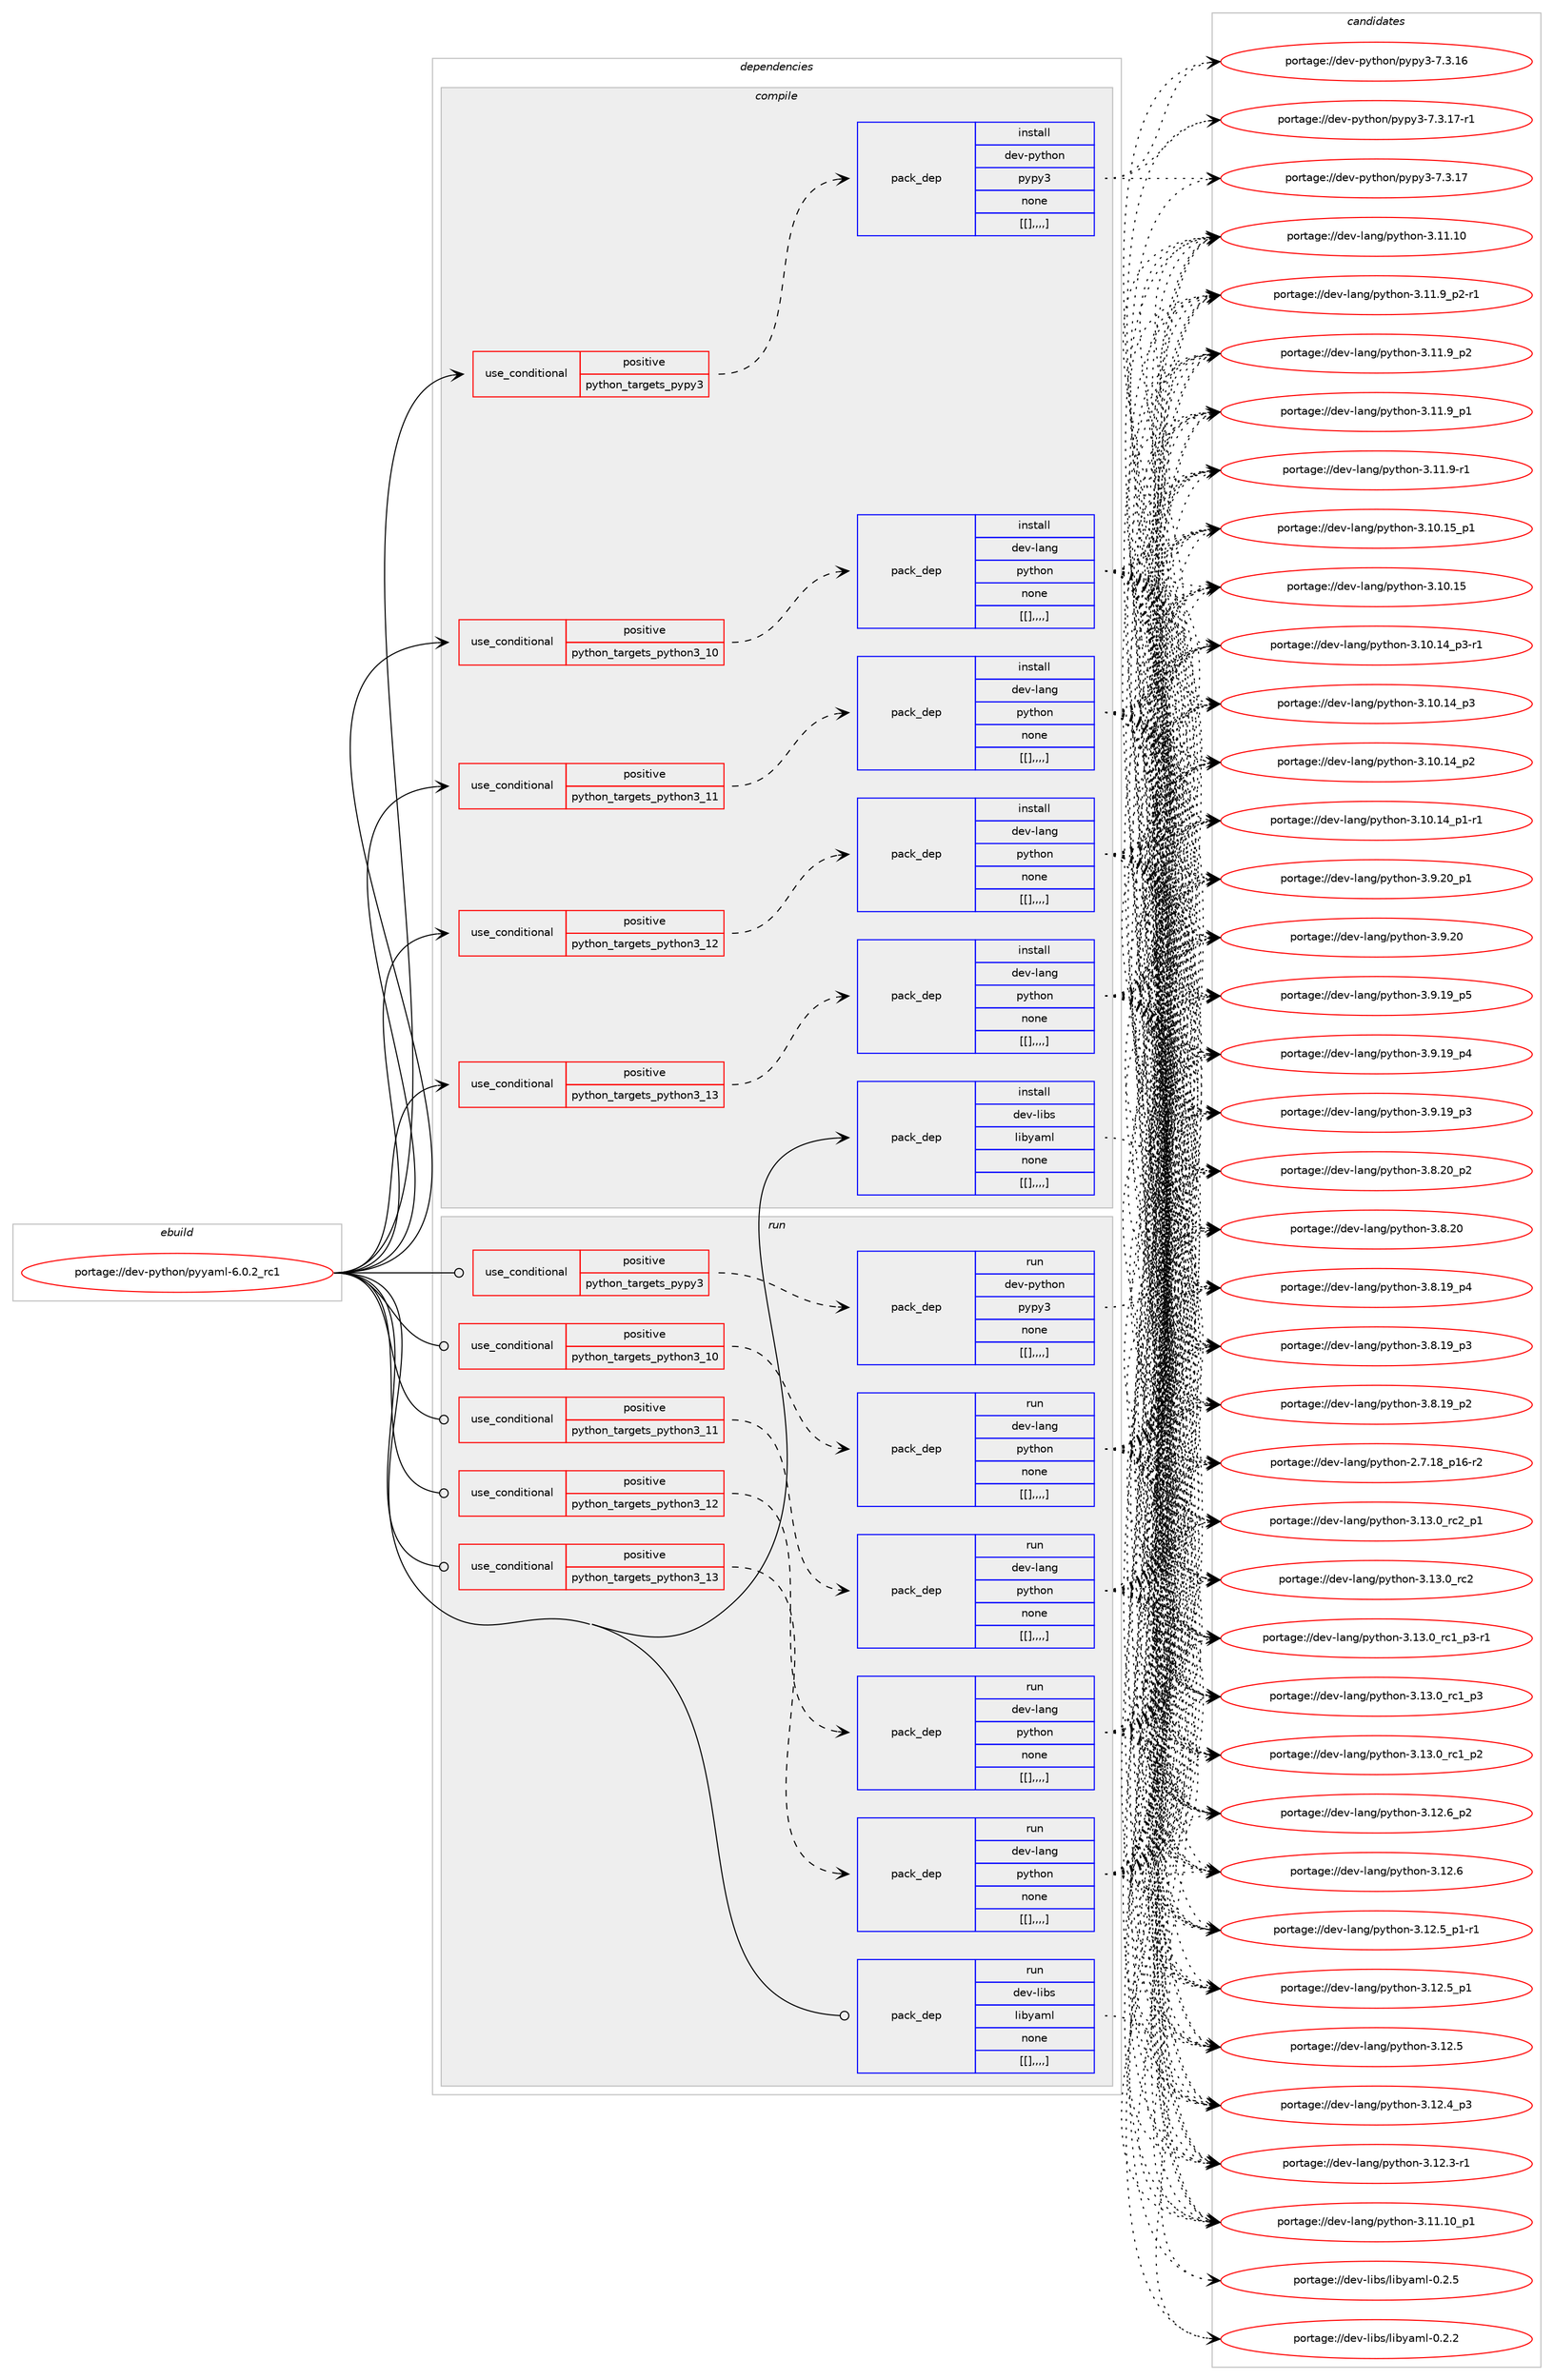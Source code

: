 digraph prolog {

# *************
# Graph options
# *************

newrank=true;
concentrate=true;
compound=true;
graph [rankdir=LR,fontname=Helvetica,fontsize=10,ranksep=1.5];#, ranksep=2.5, nodesep=0.2];
edge  [arrowhead=vee];
node  [fontname=Helvetica,fontsize=10];

# **********
# The ebuild
# **********

subgraph cluster_leftcol {
color=gray;
label=<<i>ebuild</i>>;
id [label="portage://dev-python/pyyaml-6.0.2_rc1", color=red, width=4, href="../dev-python/pyyaml-6.0.2_rc1.svg"];
}

# ****************
# The dependencies
# ****************

subgraph cluster_midcol {
color=gray;
label=<<i>dependencies</i>>;
subgraph cluster_compile {
fillcolor="#eeeeee";
style=filled;
label=<<i>compile</i>>;
subgraph cond40299 {
dependency164135 [label=<<TABLE BORDER="0" CELLBORDER="1" CELLSPACING="0" CELLPADDING="4"><TR><TD ROWSPAN="3" CELLPADDING="10">use_conditional</TD></TR><TR><TD>positive</TD></TR><TR><TD>python_targets_pypy3</TD></TR></TABLE>>, shape=none, color=red];
subgraph pack122578 {
dependency164136 [label=<<TABLE BORDER="0" CELLBORDER="1" CELLSPACING="0" CELLPADDING="4" WIDTH="220"><TR><TD ROWSPAN="6" CELLPADDING="30">pack_dep</TD></TR><TR><TD WIDTH="110">install</TD></TR><TR><TD>dev-python</TD></TR><TR><TD>pypy3</TD></TR><TR><TD>none</TD></TR><TR><TD>[[],,,,]</TD></TR></TABLE>>, shape=none, color=blue];
}
dependency164135:e -> dependency164136:w [weight=20,style="dashed",arrowhead="vee"];
}
id:e -> dependency164135:w [weight=20,style="solid",arrowhead="vee"];
subgraph cond40300 {
dependency164137 [label=<<TABLE BORDER="0" CELLBORDER="1" CELLSPACING="0" CELLPADDING="4"><TR><TD ROWSPAN="3" CELLPADDING="10">use_conditional</TD></TR><TR><TD>positive</TD></TR><TR><TD>python_targets_python3_10</TD></TR></TABLE>>, shape=none, color=red];
subgraph pack122579 {
dependency164138 [label=<<TABLE BORDER="0" CELLBORDER="1" CELLSPACING="0" CELLPADDING="4" WIDTH="220"><TR><TD ROWSPAN="6" CELLPADDING="30">pack_dep</TD></TR><TR><TD WIDTH="110">install</TD></TR><TR><TD>dev-lang</TD></TR><TR><TD>python</TD></TR><TR><TD>none</TD></TR><TR><TD>[[],,,,]</TD></TR></TABLE>>, shape=none, color=blue];
}
dependency164137:e -> dependency164138:w [weight=20,style="dashed",arrowhead="vee"];
}
id:e -> dependency164137:w [weight=20,style="solid",arrowhead="vee"];
subgraph cond40301 {
dependency164139 [label=<<TABLE BORDER="0" CELLBORDER="1" CELLSPACING="0" CELLPADDING="4"><TR><TD ROWSPAN="3" CELLPADDING="10">use_conditional</TD></TR><TR><TD>positive</TD></TR><TR><TD>python_targets_python3_11</TD></TR></TABLE>>, shape=none, color=red];
subgraph pack122580 {
dependency164140 [label=<<TABLE BORDER="0" CELLBORDER="1" CELLSPACING="0" CELLPADDING="4" WIDTH="220"><TR><TD ROWSPAN="6" CELLPADDING="30">pack_dep</TD></TR><TR><TD WIDTH="110">install</TD></TR><TR><TD>dev-lang</TD></TR><TR><TD>python</TD></TR><TR><TD>none</TD></TR><TR><TD>[[],,,,]</TD></TR></TABLE>>, shape=none, color=blue];
}
dependency164139:e -> dependency164140:w [weight=20,style="dashed",arrowhead="vee"];
}
id:e -> dependency164139:w [weight=20,style="solid",arrowhead="vee"];
subgraph cond40302 {
dependency164141 [label=<<TABLE BORDER="0" CELLBORDER="1" CELLSPACING="0" CELLPADDING="4"><TR><TD ROWSPAN="3" CELLPADDING="10">use_conditional</TD></TR><TR><TD>positive</TD></TR><TR><TD>python_targets_python3_12</TD></TR></TABLE>>, shape=none, color=red];
subgraph pack122581 {
dependency164142 [label=<<TABLE BORDER="0" CELLBORDER="1" CELLSPACING="0" CELLPADDING="4" WIDTH="220"><TR><TD ROWSPAN="6" CELLPADDING="30">pack_dep</TD></TR><TR><TD WIDTH="110">install</TD></TR><TR><TD>dev-lang</TD></TR><TR><TD>python</TD></TR><TR><TD>none</TD></TR><TR><TD>[[],,,,]</TD></TR></TABLE>>, shape=none, color=blue];
}
dependency164141:e -> dependency164142:w [weight=20,style="dashed",arrowhead="vee"];
}
id:e -> dependency164141:w [weight=20,style="solid",arrowhead="vee"];
subgraph cond40303 {
dependency164143 [label=<<TABLE BORDER="0" CELLBORDER="1" CELLSPACING="0" CELLPADDING="4"><TR><TD ROWSPAN="3" CELLPADDING="10">use_conditional</TD></TR><TR><TD>positive</TD></TR><TR><TD>python_targets_python3_13</TD></TR></TABLE>>, shape=none, color=red];
subgraph pack122582 {
dependency164144 [label=<<TABLE BORDER="0" CELLBORDER="1" CELLSPACING="0" CELLPADDING="4" WIDTH="220"><TR><TD ROWSPAN="6" CELLPADDING="30">pack_dep</TD></TR><TR><TD WIDTH="110">install</TD></TR><TR><TD>dev-lang</TD></TR><TR><TD>python</TD></TR><TR><TD>none</TD></TR><TR><TD>[[],,,,]</TD></TR></TABLE>>, shape=none, color=blue];
}
dependency164143:e -> dependency164144:w [weight=20,style="dashed",arrowhead="vee"];
}
id:e -> dependency164143:w [weight=20,style="solid",arrowhead="vee"];
subgraph pack122583 {
dependency164145 [label=<<TABLE BORDER="0" CELLBORDER="1" CELLSPACING="0" CELLPADDING="4" WIDTH="220"><TR><TD ROWSPAN="6" CELLPADDING="30">pack_dep</TD></TR><TR><TD WIDTH="110">install</TD></TR><TR><TD>dev-libs</TD></TR><TR><TD>libyaml</TD></TR><TR><TD>none</TD></TR><TR><TD>[[],,,,]</TD></TR></TABLE>>, shape=none, color=blue];
}
id:e -> dependency164145:w [weight=20,style="solid",arrowhead="vee"];
}
subgraph cluster_compileandrun {
fillcolor="#eeeeee";
style=filled;
label=<<i>compile and run</i>>;
}
subgraph cluster_run {
fillcolor="#eeeeee";
style=filled;
label=<<i>run</i>>;
subgraph cond40304 {
dependency164146 [label=<<TABLE BORDER="0" CELLBORDER="1" CELLSPACING="0" CELLPADDING="4"><TR><TD ROWSPAN="3" CELLPADDING="10">use_conditional</TD></TR><TR><TD>positive</TD></TR><TR><TD>python_targets_pypy3</TD></TR></TABLE>>, shape=none, color=red];
subgraph pack122584 {
dependency164147 [label=<<TABLE BORDER="0" CELLBORDER="1" CELLSPACING="0" CELLPADDING="4" WIDTH="220"><TR><TD ROWSPAN="6" CELLPADDING="30">pack_dep</TD></TR><TR><TD WIDTH="110">run</TD></TR><TR><TD>dev-python</TD></TR><TR><TD>pypy3</TD></TR><TR><TD>none</TD></TR><TR><TD>[[],,,,]</TD></TR></TABLE>>, shape=none, color=blue];
}
dependency164146:e -> dependency164147:w [weight=20,style="dashed",arrowhead="vee"];
}
id:e -> dependency164146:w [weight=20,style="solid",arrowhead="odot"];
subgraph cond40305 {
dependency164148 [label=<<TABLE BORDER="0" CELLBORDER="1" CELLSPACING="0" CELLPADDING="4"><TR><TD ROWSPAN="3" CELLPADDING="10">use_conditional</TD></TR><TR><TD>positive</TD></TR><TR><TD>python_targets_python3_10</TD></TR></TABLE>>, shape=none, color=red];
subgraph pack122585 {
dependency164149 [label=<<TABLE BORDER="0" CELLBORDER="1" CELLSPACING="0" CELLPADDING="4" WIDTH="220"><TR><TD ROWSPAN="6" CELLPADDING="30">pack_dep</TD></TR><TR><TD WIDTH="110">run</TD></TR><TR><TD>dev-lang</TD></TR><TR><TD>python</TD></TR><TR><TD>none</TD></TR><TR><TD>[[],,,,]</TD></TR></TABLE>>, shape=none, color=blue];
}
dependency164148:e -> dependency164149:w [weight=20,style="dashed",arrowhead="vee"];
}
id:e -> dependency164148:w [weight=20,style="solid",arrowhead="odot"];
subgraph cond40306 {
dependency164150 [label=<<TABLE BORDER="0" CELLBORDER="1" CELLSPACING="0" CELLPADDING="4"><TR><TD ROWSPAN="3" CELLPADDING="10">use_conditional</TD></TR><TR><TD>positive</TD></TR><TR><TD>python_targets_python3_11</TD></TR></TABLE>>, shape=none, color=red];
subgraph pack122586 {
dependency164151 [label=<<TABLE BORDER="0" CELLBORDER="1" CELLSPACING="0" CELLPADDING="4" WIDTH="220"><TR><TD ROWSPAN="6" CELLPADDING="30">pack_dep</TD></TR><TR><TD WIDTH="110">run</TD></TR><TR><TD>dev-lang</TD></TR><TR><TD>python</TD></TR><TR><TD>none</TD></TR><TR><TD>[[],,,,]</TD></TR></TABLE>>, shape=none, color=blue];
}
dependency164150:e -> dependency164151:w [weight=20,style="dashed",arrowhead="vee"];
}
id:e -> dependency164150:w [weight=20,style="solid",arrowhead="odot"];
subgraph cond40307 {
dependency164152 [label=<<TABLE BORDER="0" CELLBORDER="1" CELLSPACING="0" CELLPADDING="4"><TR><TD ROWSPAN="3" CELLPADDING="10">use_conditional</TD></TR><TR><TD>positive</TD></TR><TR><TD>python_targets_python3_12</TD></TR></TABLE>>, shape=none, color=red];
subgraph pack122587 {
dependency164153 [label=<<TABLE BORDER="0" CELLBORDER="1" CELLSPACING="0" CELLPADDING="4" WIDTH="220"><TR><TD ROWSPAN="6" CELLPADDING="30">pack_dep</TD></TR><TR><TD WIDTH="110">run</TD></TR><TR><TD>dev-lang</TD></TR><TR><TD>python</TD></TR><TR><TD>none</TD></TR><TR><TD>[[],,,,]</TD></TR></TABLE>>, shape=none, color=blue];
}
dependency164152:e -> dependency164153:w [weight=20,style="dashed",arrowhead="vee"];
}
id:e -> dependency164152:w [weight=20,style="solid",arrowhead="odot"];
subgraph cond40308 {
dependency164154 [label=<<TABLE BORDER="0" CELLBORDER="1" CELLSPACING="0" CELLPADDING="4"><TR><TD ROWSPAN="3" CELLPADDING="10">use_conditional</TD></TR><TR><TD>positive</TD></TR><TR><TD>python_targets_python3_13</TD></TR></TABLE>>, shape=none, color=red];
subgraph pack122588 {
dependency164155 [label=<<TABLE BORDER="0" CELLBORDER="1" CELLSPACING="0" CELLPADDING="4" WIDTH="220"><TR><TD ROWSPAN="6" CELLPADDING="30">pack_dep</TD></TR><TR><TD WIDTH="110">run</TD></TR><TR><TD>dev-lang</TD></TR><TR><TD>python</TD></TR><TR><TD>none</TD></TR><TR><TD>[[],,,,]</TD></TR></TABLE>>, shape=none, color=blue];
}
dependency164154:e -> dependency164155:w [weight=20,style="dashed",arrowhead="vee"];
}
id:e -> dependency164154:w [weight=20,style="solid",arrowhead="odot"];
subgraph pack122589 {
dependency164156 [label=<<TABLE BORDER="0" CELLBORDER="1" CELLSPACING="0" CELLPADDING="4" WIDTH="220"><TR><TD ROWSPAN="6" CELLPADDING="30">pack_dep</TD></TR><TR><TD WIDTH="110">run</TD></TR><TR><TD>dev-libs</TD></TR><TR><TD>libyaml</TD></TR><TR><TD>none</TD></TR><TR><TD>[[],,,,]</TD></TR></TABLE>>, shape=none, color=blue];
}
id:e -> dependency164156:w [weight=20,style="solid",arrowhead="odot"];
}
}

# **************
# The candidates
# **************

subgraph cluster_choices {
rank=same;
color=gray;
label=<<i>candidates</i>>;

subgraph choice122578 {
color=black;
nodesep=1;
choice100101118451121211161041111104711212111212151455546514649554511449 [label="portage://dev-python/pypy3-7.3.17-r1", color=red, width=4,href="../dev-python/pypy3-7.3.17-r1.svg"];
choice10010111845112121116104111110471121211121215145554651464955 [label="portage://dev-python/pypy3-7.3.17", color=red, width=4,href="../dev-python/pypy3-7.3.17.svg"];
choice10010111845112121116104111110471121211121215145554651464954 [label="portage://dev-python/pypy3-7.3.16", color=red, width=4,href="../dev-python/pypy3-7.3.16.svg"];
dependency164136:e -> choice100101118451121211161041111104711212111212151455546514649554511449:w [style=dotted,weight="100"];
dependency164136:e -> choice10010111845112121116104111110471121211121215145554651464955:w [style=dotted,weight="100"];
dependency164136:e -> choice10010111845112121116104111110471121211121215145554651464954:w [style=dotted,weight="100"];
}
subgraph choice122579 {
color=black;
nodesep=1;
choice100101118451089711010347112121116104111110455146495146489511499509511249 [label="portage://dev-lang/python-3.13.0_rc2_p1", color=red, width=4,href="../dev-lang/python-3.13.0_rc2_p1.svg"];
choice10010111845108971101034711212111610411111045514649514648951149950 [label="portage://dev-lang/python-3.13.0_rc2", color=red, width=4,href="../dev-lang/python-3.13.0_rc2.svg"];
choice1001011184510897110103471121211161041111104551464951464895114994995112514511449 [label="portage://dev-lang/python-3.13.0_rc1_p3-r1", color=red, width=4,href="../dev-lang/python-3.13.0_rc1_p3-r1.svg"];
choice100101118451089711010347112121116104111110455146495146489511499499511251 [label="portage://dev-lang/python-3.13.0_rc1_p3", color=red, width=4,href="../dev-lang/python-3.13.0_rc1_p3.svg"];
choice100101118451089711010347112121116104111110455146495146489511499499511250 [label="portage://dev-lang/python-3.13.0_rc1_p2", color=red, width=4,href="../dev-lang/python-3.13.0_rc1_p2.svg"];
choice100101118451089711010347112121116104111110455146495046549511250 [label="portage://dev-lang/python-3.12.6_p2", color=red, width=4,href="../dev-lang/python-3.12.6_p2.svg"];
choice10010111845108971101034711212111610411111045514649504654 [label="portage://dev-lang/python-3.12.6", color=red, width=4,href="../dev-lang/python-3.12.6.svg"];
choice1001011184510897110103471121211161041111104551464950465395112494511449 [label="portage://dev-lang/python-3.12.5_p1-r1", color=red, width=4,href="../dev-lang/python-3.12.5_p1-r1.svg"];
choice100101118451089711010347112121116104111110455146495046539511249 [label="portage://dev-lang/python-3.12.5_p1", color=red, width=4,href="../dev-lang/python-3.12.5_p1.svg"];
choice10010111845108971101034711212111610411111045514649504653 [label="portage://dev-lang/python-3.12.5", color=red, width=4,href="../dev-lang/python-3.12.5.svg"];
choice100101118451089711010347112121116104111110455146495046529511251 [label="portage://dev-lang/python-3.12.4_p3", color=red, width=4,href="../dev-lang/python-3.12.4_p3.svg"];
choice100101118451089711010347112121116104111110455146495046514511449 [label="portage://dev-lang/python-3.12.3-r1", color=red, width=4,href="../dev-lang/python-3.12.3-r1.svg"];
choice10010111845108971101034711212111610411111045514649494649489511249 [label="portage://dev-lang/python-3.11.10_p1", color=red, width=4,href="../dev-lang/python-3.11.10_p1.svg"];
choice1001011184510897110103471121211161041111104551464949464948 [label="portage://dev-lang/python-3.11.10", color=red, width=4,href="../dev-lang/python-3.11.10.svg"];
choice1001011184510897110103471121211161041111104551464949465795112504511449 [label="portage://dev-lang/python-3.11.9_p2-r1", color=red, width=4,href="../dev-lang/python-3.11.9_p2-r1.svg"];
choice100101118451089711010347112121116104111110455146494946579511250 [label="portage://dev-lang/python-3.11.9_p2", color=red, width=4,href="../dev-lang/python-3.11.9_p2.svg"];
choice100101118451089711010347112121116104111110455146494946579511249 [label="portage://dev-lang/python-3.11.9_p1", color=red, width=4,href="../dev-lang/python-3.11.9_p1.svg"];
choice100101118451089711010347112121116104111110455146494946574511449 [label="portage://dev-lang/python-3.11.9-r1", color=red, width=4,href="../dev-lang/python-3.11.9-r1.svg"];
choice10010111845108971101034711212111610411111045514649484649539511249 [label="portage://dev-lang/python-3.10.15_p1", color=red, width=4,href="../dev-lang/python-3.10.15_p1.svg"];
choice1001011184510897110103471121211161041111104551464948464953 [label="portage://dev-lang/python-3.10.15", color=red, width=4,href="../dev-lang/python-3.10.15.svg"];
choice100101118451089711010347112121116104111110455146494846495295112514511449 [label="portage://dev-lang/python-3.10.14_p3-r1", color=red, width=4,href="../dev-lang/python-3.10.14_p3-r1.svg"];
choice10010111845108971101034711212111610411111045514649484649529511251 [label="portage://dev-lang/python-3.10.14_p3", color=red, width=4,href="../dev-lang/python-3.10.14_p3.svg"];
choice10010111845108971101034711212111610411111045514649484649529511250 [label="portage://dev-lang/python-3.10.14_p2", color=red, width=4,href="../dev-lang/python-3.10.14_p2.svg"];
choice100101118451089711010347112121116104111110455146494846495295112494511449 [label="portage://dev-lang/python-3.10.14_p1-r1", color=red, width=4,href="../dev-lang/python-3.10.14_p1-r1.svg"];
choice100101118451089711010347112121116104111110455146574650489511249 [label="portage://dev-lang/python-3.9.20_p1", color=red, width=4,href="../dev-lang/python-3.9.20_p1.svg"];
choice10010111845108971101034711212111610411111045514657465048 [label="portage://dev-lang/python-3.9.20", color=red, width=4,href="../dev-lang/python-3.9.20.svg"];
choice100101118451089711010347112121116104111110455146574649579511253 [label="portage://dev-lang/python-3.9.19_p5", color=red, width=4,href="../dev-lang/python-3.9.19_p5.svg"];
choice100101118451089711010347112121116104111110455146574649579511252 [label="portage://dev-lang/python-3.9.19_p4", color=red, width=4,href="../dev-lang/python-3.9.19_p4.svg"];
choice100101118451089711010347112121116104111110455146574649579511251 [label="portage://dev-lang/python-3.9.19_p3", color=red, width=4,href="../dev-lang/python-3.9.19_p3.svg"];
choice100101118451089711010347112121116104111110455146564650489511250 [label="portage://dev-lang/python-3.8.20_p2", color=red, width=4,href="../dev-lang/python-3.8.20_p2.svg"];
choice10010111845108971101034711212111610411111045514656465048 [label="portage://dev-lang/python-3.8.20", color=red, width=4,href="../dev-lang/python-3.8.20.svg"];
choice100101118451089711010347112121116104111110455146564649579511252 [label="portage://dev-lang/python-3.8.19_p4", color=red, width=4,href="../dev-lang/python-3.8.19_p4.svg"];
choice100101118451089711010347112121116104111110455146564649579511251 [label="portage://dev-lang/python-3.8.19_p3", color=red, width=4,href="../dev-lang/python-3.8.19_p3.svg"];
choice100101118451089711010347112121116104111110455146564649579511250 [label="portage://dev-lang/python-3.8.19_p2", color=red, width=4,href="../dev-lang/python-3.8.19_p2.svg"];
choice100101118451089711010347112121116104111110455046554649569511249544511450 [label="portage://dev-lang/python-2.7.18_p16-r2", color=red, width=4,href="../dev-lang/python-2.7.18_p16-r2.svg"];
dependency164138:e -> choice100101118451089711010347112121116104111110455146495146489511499509511249:w [style=dotted,weight="100"];
dependency164138:e -> choice10010111845108971101034711212111610411111045514649514648951149950:w [style=dotted,weight="100"];
dependency164138:e -> choice1001011184510897110103471121211161041111104551464951464895114994995112514511449:w [style=dotted,weight="100"];
dependency164138:e -> choice100101118451089711010347112121116104111110455146495146489511499499511251:w [style=dotted,weight="100"];
dependency164138:e -> choice100101118451089711010347112121116104111110455146495146489511499499511250:w [style=dotted,weight="100"];
dependency164138:e -> choice100101118451089711010347112121116104111110455146495046549511250:w [style=dotted,weight="100"];
dependency164138:e -> choice10010111845108971101034711212111610411111045514649504654:w [style=dotted,weight="100"];
dependency164138:e -> choice1001011184510897110103471121211161041111104551464950465395112494511449:w [style=dotted,weight="100"];
dependency164138:e -> choice100101118451089711010347112121116104111110455146495046539511249:w [style=dotted,weight="100"];
dependency164138:e -> choice10010111845108971101034711212111610411111045514649504653:w [style=dotted,weight="100"];
dependency164138:e -> choice100101118451089711010347112121116104111110455146495046529511251:w [style=dotted,weight="100"];
dependency164138:e -> choice100101118451089711010347112121116104111110455146495046514511449:w [style=dotted,weight="100"];
dependency164138:e -> choice10010111845108971101034711212111610411111045514649494649489511249:w [style=dotted,weight="100"];
dependency164138:e -> choice1001011184510897110103471121211161041111104551464949464948:w [style=dotted,weight="100"];
dependency164138:e -> choice1001011184510897110103471121211161041111104551464949465795112504511449:w [style=dotted,weight="100"];
dependency164138:e -> choice100101118451089711010347112121116104111110455146494946579511250:w [style=dotted,weight="100"];
dependency164138:e -> choice100101118451089711010347112121116104111110455146494946579511249:w [style=dotted,weight="100"];
dependency164138:e -> choice100101118451089711010347112121116104111110455146494946574511449:w [style=dotted,weight="100"];
dependency164138:e -> choice10010111845108971101034711212111610411111045514649484649539511249:w [style=dotted,weight="100"];
dependency164138:e -> choice1001011184510897110103471121211161041111104551464948464953:w [style=dotted,weight="100"];
dependency164138:e -> choice100101118451089711010347112121116104111110455146494846495295112514511449:w [style=dotted,weight="100"];
dependency164138:e -> choice10010111845108971101034711212111610411111045514649484649529511251:w [style=dotted,weight="100"];
dependency164138:e -> choice10010111845108971101034711212111610411111045514649484649529511250:w [style=dotted,weight="100"];
dependency164138:e -> choice100101118451089711010347112121116104111110455146494846495295112494511449:w [style=dotted,weight="100"];
dependency164138:e -> choice100101118451089711010347112121116104111110455146574650489511249:w [style=dotted,weight="100"];
dependency164138:e -> choice10010111845108971101034711212111610411111045514657465048:w [style=dotted,weight="100"];
dependency164138:e -> choice100101118451089711010347112121116104111110455146574649579511253:w [style=dotted,weight="100"];
dependency164138:e -> choice100101118451089711010347112121116104111110455146574649579511252:w [style=dotted,weight="100"];
dependency164138:e -> choice100101118451089711010347112121116104111110455146574649579511251:w [style=dotted,weight="100"];
dependency164138:e -> choice100101118451089711010347112121116104111110455146564650489511250:w [style=dotted,weight="100"];
dependency164138:e -> choice10010111845108971101034711212111610411111045514656465048:w [style=dotted,weight="100"];
dependency164138:e -> choice100101118451089711010347112121116104111110455146564649579511252:w [style=dotted,weight="100"];
dependency164138:e -> choice100101118451089711010347112121116104111110455146564649579511251:w [style=dotted,weight="100"];
dependency164138:e -> choice100101118451089711010347112121116104111110455146564649579511250:w [style=dotted,weight="100"];
dependency164138:e -> choice100101118451089711010347112121116104111110455046554649569511249544511450:w [style=dotted,weight="100"];
}
subgraph choice122580 {
color=black;
nodesep=1;
choice100101118451089711010347112121116104111110455146495146489511499509511249 [label="portage://dev-lang/python-3.13.0_rc2_p1", color=red, width=4,href="../dev-lang/python-3.13.0_rc2_p1.svg"];
choice10010111845108971101034711212111610411111045514649514648951149950 [label="portage://dev-lang/python-3.13.0_rc2", color=red, width=4,href="../dev-lang/python-3.13.0_rc2.svg"];
choice1001011184510897110103471121211161041111104551464951464895114994995112514511449 [label="portage://dev-lang/python-3.13.0_rc1_p3-r1", color=red, width=4,href="../dev-lang/python-3.13.0_rc1_p3-r1.svg"];
choice100101118451089711010347112121116104111110455146495146489511499499511251 [label="portage://dev-lang/python-3.13.0_rc1_p3", color=red, width=4,href="../dev-lang/python-3.13.0_rc1_p3.svg"];
choice100101118451089711010347112121116104111110455146495146489511499499511250 [label="portage://dev-lang/python-3.13.0_rc1_p2", color=red, width=4,href="../dev-lang/python-3.13.0_rc1_p2.svg"];
choice100101118451089711010347112121116104111110455146495046549511250 [label="portage://dev-lang/python-3.12.6_p2", color=red, width=4,href="../dev-lang/python-3.12.6_p2.svg"];
choice10010111845108971101034711212111610411111045514649504654 [label="portage://dev-lang/python-3.12.6", color=red, width=4,href="../dev-lang/python-3.12.6.svg"];
choice1001011184510897110103471121211161041111104551464950465395112494511449 [label="portage://dev-lang/python-3.12.5_p1-r1", color=red, width=4,href="../dev-lang/python-3.12.5_p1-r1.svg"];
choice100101118451089711010347112121116104111110455146495046539511249 [label="portage://dev-lang/python-3.12.5_p1", color=red, width=4,href="../dev-lang/python-3.12.5_p1.svg"];
choice10010111845108971101034711212111610411111045514649504653 [label="portage://dev-lang/python-3.12.5", color=red, width=4,href="../dev-lang/python-3.12.5.svg"];
choice100101118451089711010347112121116104111110455146495046529511251 [label="portage://dev-lang/python-3.12.4_p3", color=red, width=4,href="../dev-lang/python-3.12.4_p3.svg"];
choice100101118451089711010347112121116104111110455146495046514511449 [label="portage://dev-lang/python-3.12.3-r1", color=red, width=4,href="../dev-lang/python-3.12.3-r1.svg"];
choice10010111845108971101034711212111610411111045514649494649489511249 [label="portage://dev-lang/python-3.11.10_p1", color=red, width=4,href="../dev-lang/python-3.11.10_p1.svg"];
choice1001011184510897110103471121211161041111104551464949464948 [label="portage://dev-lang/python-3.11.10", color=red, width=4,href="../dev-lang/python-3.11.10.svg"];
choice1001011184510897110103471121211161041111104551464949465795112504511449 [label="portage://dev-lang/python-3.11.9_p2-r1", color=red, width=4,href="../dev-lang/python-3.11.9_p2-r1.svg"];
choice100101118451089711010347112121116104111110455146494946579511250 [label="portage://dev-lang/python-3.11.9_p2", color=red, width=4,href="../dev-lang/python-3.11.9_p2.svg"];
choice100101118451089711010347112121116104111110455146494946579511249 [label="portage://dev-lang/python-3.11.9_p1", color=red, width=4,href="../dev-lang/python-3.11.9_p1.svg"];
choice100101118451089711010347112121116104111110455146494946574511449 [label="portage://dev-lang/python-3.11.9-r1", color=red, width=4,href="../dev-lang/python-3.11.9-r1.svg"];
choice10010111845108971101034711212111610411111045514649484649539511249 [label="portage://dev-lang/python-3.10.15_p1", color=red, width=4,href="../dev-lang/python-3.10.15_p1.svg"];
choice1001011184510897110103471121211161041111104551464948464953 [label="portage://dev-lang/python-3.10.15", color=red, width=4,href="../dev-lang/python-3.10.15.svg"];
choice100101118451089711010347112121116104111110455146494846495295112514511449 [label="portage://dev-lang/python-3.10.14_p3-r1", color=red, width=4,href="../dev-lang/python-3.10.14_p3-r1.svg"];
choice10010111845108971101034711212111610411111045514649484649529511251 [label="portage://dev-lang/python-3.10.14_p3", color=red, width=4,href="../dev-lang/python-3.10.14_p3.svg"];
choice10010111845108971101034711212111610411111045514649484649529511250 [label="portage://dev-lang/python-3.10.14_p2", color=red, width=4,href="../dev-lang/python-3.10.14_p2.svg"];
choice100101118451089711010347112121116104111110455146494846495295112494511449 [label="portage://dev-lang/python-3.10.14_p1-r1", color=red, width=4,href="../dev-lang/python-3.10.14_p1-r1.svg"];
choice100101118451089711010347112121116104111110455146574650489511249 [label="portage://dev-lang/python-3.9.20_p1", color=red, width=4,href="../dev-lang/python-3.9.20_p1.svg"];
choice10010111845108971101034711212111610411111045514657465048 [label="portage://dev-lang/python-3.9.20", color=red, width=4,href="../dev-lang/python-3.9.20.svg"];
choice100101118451089711010347112121116104111110455146574649579511253 [label="portage://dev-lang/python-3.9.19_p5", color=red, width=4,href="../dev-lang/python-3.9.19_p5.svg"];
choice100101118451089711010347112121116104111110455146574649579511252 [label="portage://dev-lang/python-3.9.19_p4", color=red, width=4,href="../dev-lang/python-3.9.19_p4.svg"];
choice100101118451089711010347112121116104111110455146574649579511251 [label="portage://dev-lang/python-3.9.19_p3", color=red, width=4,href="../dev-lang/python-3.9.19_p3.svg"];
choice100101118451089711010347112121116104111110455146564650489511250 [label="portage://dev-lang/python-3.8.20_p2", color=red, width=4,href="../dev-lang/python-3.8.20_p2.svg"];
choice10010111845108971101034711212111610411111045514656465048 [label="portage://dev-lang/python-3.8.20", color=red, width=4,href="../dev-lang/python-3.8.20.svg"];
choice100101118451089711010347112121116104111110455146564649579511252 [label="portage://dev-lang/python-3.8.19_p4", color=red, width=4,href="../dev-lang/python-3.8.19_p4.svg"];
choice100101118451089711010347112121116104111110455146564649579511251 [label="portage://dev-lang/python-3.8.19_p3", color=red, width=4,href="../dev-lang/python-3.8.19_p3.svg"];
choice100101118451089711010347112121116104111110455146564649579511250 [label="portage://dev-lang/python-3.8.19_p2", color=red, width=4,href="../dev-lang/python-3.8.19_p2.svg"];
choice100101118451089711010347112121116104111110455046554649569511249544511450 [label="portage://dev-lang/python-2.7.18_p16-r2", color=red, width=4,href="../dev-lang/python-2.7.18_p16-r2.svg"];
dependency164140:e -> choice100101118451089711010347112121116104111110455146495146489511499509511249:w [style=dotted,weight="100"];
dependency164140:e -> choice10010111845108971101034711212111610411111045514649514648951149950:w [style=dotted,weight="100"];
dependency164140:e -> choice1001011184510897110103471121211161041111104551464951464895114994995112514511449:w [style=dotted,weight="100"];
dependency164140:e -> choice100101118451089711010347112121116104111110455146495146489511499499511251:w [style=dotted,weight="100"];
dependency164140:e -> choice100101118451089711010347112121116104111110455146495146489511499499511250:w [style=dotted,weight="100"];
dependency164140:e -> choice100101118451089711010347112121116104111110455146495046549511250:w [style=dotted,weight="100"];
dependency164140:e -> choice10010111845108971101034711212111610411111045514649504654:w [style=dotted,weight="100"];
dependency164140:e -> choice1001011184510897110103471121211161041111104551464950465395112494511449:w [style=dotted,weight="100"];
dependency164140:e -> choice100101118451089711010347112121116104111110455146495046539511249:w [style=dotted,weight="100"];
dependency164140:e -> choice10010111845108971101034711212111610411111045514649504653:w [style=dotted,weight="100"];
dependency164140:e -> choice100101118451089711010347112121116104111110455146495046529511251:w [style=dotted,weight="100"];
dependency164140:e -> choice100101118451089711010347112121116104111110455146495046514511449:w [style=dotted,weight="100"];
dependency164140:e -> choice10010111845108971101034711212111610411111045514649494649489511249:w [style=dotted,weight="100"];
dependency164140:e -> choice1001011184510897110103471121211161041111104551464949464948:w [style=dotted,weight="100"];
dependency164140:e -> choice1001011184510897110103471121211161041111104551464949465795112504511449:w [style=dotted,weight="100"];
dependency164140:e -> choice100101118451089711010347112121116104111110455146494946579511250:w [style=dotted,weight="100"];
dependency164140:e -> choice100101118451089711010347112121116104111110455146494946579511249:w [style=dotted,weight="100"];
dependency164140:e -> choice100101118451089711010347112121116104111110455146494946574511449:w [style=dotted,weight="100"];
dependency164140:e -> choice10010111845108971101034711212111610411111045514649484649539511249:w [style=dotted,weight="100"];
dependency164140:e -> choice1001011184510897110103471121211161041111104551464948464953:w [style=dotted,weight="100"];
dependency164140:e -> choice100101118451089711010347112121116104111110455146494846495295112514511449:w [style=dotted,weight="100"];
dependency164140:e -> choice10010111845108971101034711212111610411111045514649484649529511251:w [style=dotted,weight="100"];
dependency164140:e -> choice10010111845108971101034711212111610411111045514649484649529511250:w [style=dotted,weight="100"];
dependency164140:e -> choice100101118451089711010347112121116104111110455146494846495295112494511449:w [style=dotted,weight="100"];
dependency164140:e -> choice100101118451089711010347112121116104111110455146574650489511249:w [style=dotted,weight="100"];
dependency164140:e -> choice10010111845108971101034711212111610411111045514657465048:w [style=dotted,weight="100"];
dependency164140:e -> choice100101118451089711010347112121116104111110455146574649579511253:w [style=dotted,weight="100"];
dependency164140:e -> choice100101118451089711010347112121116104111110455146574649579511252:w [style=dotted,weight="100"];
dependency164140:e -> choice100101118451089711010347112121116104111110455146574649579511251:w [style=dotted,weight="100"];
dependency164140:e -> choice100101118451089711010347112121116104111110455146564650489511250:w [style=dotted,weight="100"];
dependency164140:e -> choice10010111845108971101034711212111610411111045514656465048:w [style=dotted,weight="100"];
dependency164140:e -> choice100101118451089711010347112121116104111110455146564649579511252:w [style=dotted,weight="100"];
dependency164140:e -> choice100101118451089711010347112121116104111110455146564649579511251:w [style=dotted,weight="100"];
dependency164140:e -> choice100101118451089711010347112121116104111110455146564649579511250:w [style=dotted,weight="100"];
dependency164140:e -> choice100101118451089711010347112121116104111110455046554649569511249544511450:w [style=dotted,weight="100"];
}
subgraph choice122581 {
color=black;
nodesep=1;
choice100101118451089711010347112121116104111110455146495146489511499509511249 [label="portage://dev-lang/python-3.13.0_rc2_p1", color=red, width=4,href="../dev-lang/python-3.13.0_rc2_p1.svg"];
choice10010111845108971101034711212111610411111045514649514648951149950 [label="portage://dev-lang/python-3.13.0_rc2", color=red, width=4,href="../dev-lang/python-3.13.0_rc2.svg"];
choice1001011184510897110103471121211161041111104551464951464895114994995112514511449 [label="portage://dev-lang/python-3.13.0_rc1_p3-r1", color=red, width=4,href="../dev-lang/python-3.13.0_rc1_p3-r1.svg"];
choice100101118451089711010347112121116104111110455146495146489511499499511251 [label="portage://dev-lang/python-3.13.0_rc1_p3", color=red, width=4,href="../dev-lang/python-3.13.0_rc1_p3.svg"];
choice100101118451089711010347112121116104111110455146495146489511499499511250 [label="portage://dev-lang/python-3.13.0_rc1_p2", color=red, width=4,href="../dev-lang/python-3.13.0_rc1_p2.svg"];
choice100101118451089711010347112121116104111110455146495046549511250 [label="portage://dev-lang/python-3.12.6_p2", color=red, width=4,href="../dev-lang/python-3.12.6_p2.svg"];
choice10010111845108971101034711212111610411111045514649504654 [label="portage://dev-lang/python-3.12.6", color=red, width=4,href="../dev-lang/python-3.12.6.svg"];
choice1001011184510897110103471121211161041111104551464950465395112494511449 [label="portage://dev-lang/python-3.12.5_p1-r1", color=red, width=4,href="../dev-lang/python-3.12.5_p1-r1.svg"];
choice100101118451089711010347112121116104111110455146495046539511249 [label="portage://dev-lang/python-3.12.5_p1", color=red, width=4,href="../dev-lang/python-3.12.5_p1.svg"];
choice10010111845108971101034711212111610411111045514649504653 [label="portage://dev-lang/python-3.12.5", color=red, width=4,href="../dev-lang/python-3.12.5.svg"];
choice100101118451089711010347112121116104111110455146495046529511251 [label="portage://dev-lang/python-3.12.4_p3", color=red, width=4,href="../dev-lang/python-3.12.4_p3.svg"];
choice100101118451089711010347112121116104111110455146495046514511449 [label="portage://dev-lang/python-3.12.3-r1", color=red, width=4,href="../dev-lang/python-3.12.3-r1.svg"];
choice10010111845108971101034711212111610411111045514649494649489511249 [label="portage://dev-lang/python-3.11.10_p1", color=red, width=4,href="../dev-lang/python-3.11.10_p1.svg"];
choice1001011184510897110103471121211161041111104551464949464948 [label="portage://dev-lang/python-3.11.10", color=red, width=4,href="../dev-lang/python-3.11.10.svg"];
choice1001011184510897110103471121211161041111104551464949465795112504511449 [label="portage://dev-lang/python-3.11.9_p2-r1", color=red, width=4,href="../dev-lang/python-3.11.9_p2-r1.svg"];
choice100101118451089711010347112121116104111110455146494946579511250 [label="portage://dev-lang/python-3.11.9_p2", color=red, width=4,href="../dev-lang/python-3.11.9_p2.svg"];
choice100101118451089711010347112121116104111110455146494946579511249 [label="portage://dev-lang/python-3.11.9_p1", color=red, width=4,href="../dev-lang/python-3.11.9_p1.svg"];
choice100101118451089711010347112121116104111110455146494946574511449 [label="portage://dev-lang/python-3.11.9-r1", color=red, width=4,href="../dev-lang/python-3.11.9-r1.svg"];
choice10010111845108971101034711212111610411111045514649484649539511249 [label="portage://dev-lang/python-3.10.15_p1", color=red, width=4,href="../dev-lang/python-3.10.15_p1.svg"];
choice1001011184510897110103471121211161041111104551464948464953 [label="portage://dev-lang/python-3.10.15", color=red, width=4,href="../dev-lang/python-3.10.15.svg"];
choice100101118451089711010347112121116104111110455146494846495295112514511449 [label="portage://dev-lang/python-3.10.14_p3-r1", color=red, width=4,href="../dev-lang/python-3.10.14_p3-r1.svg"];
choice10010111845108971101034711212111610411111045514649484649529511251 [label="portage://dev-lang/python-3.10.14_p3", color=red, width=4,href="../dev-lang/python-3.10.14_p3.svg"];
choice10010111845108971101034711212111610411111045514649484649529511250 [label="portage://dev-lang/python-3.10.14_p2", color=red, width=4,href="../dev-lang/python-3.10.14_p2.svg"];
choice100101118451089711010347112121116104111110455146494846495295112494511449 [label="portage://dev-lang/python-3.10.14_p1-r1", color=red, width=4,href="../dev-lang/python-3.10.14_p1-r1.svg"];
choice100101118451089711010347112121116104111110455146574650489511249 [label="portage://dev-lang/python-3.9.20_p1", color=red, width=4,href="../dev-lang/python-3.9.20_p1.svg"];
choice10010111845108971101034711212111610411111045514657465048 [label="portage://dev-lang/python-3.9.20", color=red, width=4,href="../dev-lang/python-3.9.20.svg"];
choice100101118451089711010347112121116104111110455146574649579511253 [label="portage://dev-lang/python-3.9.19_p5", color=red, width=4,href="../dev-lang/python-3.9.19_p5.svg"];
choice100101118451089711010347112121116104111110455146574649579511252 [label="portage://dev-lang/python-3.9.19_p4", color=red, width=4,href="../dev-lang/python-3.9.19_p4.svg"];
choice100101118451089711010347112121116104111110455146574649579511251 [label="portage://dev-lang/python-3.9.19_p3", color=red, width=4,href="../dev-lang/python-3.9.19_p3.svg"];
choice100101118451089711010347112121116104111110455146564650489511250 [label="portage://dev-lang/python-3.8.20_p2", color=red, width=4,href="../dev-lang/python-3.8.20_p2.svg"];
choice10010111845108971101034711212111610411111045514656465048 [label="portage://dev-lang/python-3.8.20", color=red, width=4,href="../dev-lang/python-3.8.20.svg"];
choice100101118451089711010347112121116104111110455146564649579511252 [label="portage://dev-lang/python-3.8.19_p4", color=red, width=4,href="../dev-lang/python-3.8.19_p4.svg"];
choice100101118451089711010347112121116104111110455146564649579511251 [label="portage://dev-lang/python-3.8.19_p3", color=red, width=4,href="../dev-lang/python-3.8.19_p3.svg"];
choice100101118451089711010347112121116104111110455146564649579511250 [label="portage://dev-lang/python-3.8.19_p2", color=red, width=4,href="../dev-lang/python-3.8.19_p2.svg"];
choice100101118451089711010347112121116104111110455046554649569511249544511450 [label="portage://dev-lang/python-2.7.18_p16-r2", color=red, width=4,href="../dev-lang/python-2.7.18_p16-r2.svg"];
dependency164142:e -> choice100101118451089711010347112121116104111110455146495146489511499509511249:w [style=dotted,weight="100"];
dependency164142:e -> choice10010111845108971101034711212111610411111045514649514648951149950:w [style=dotted,weight="100"];
dependency164142:e -> choice1001011184510897110103471121211161041111104551464951464895114994995112514511449:w [style=dotted,weight="100"];
dependency164142:e -> choice100101118451089711010347112121116104111110455146495146489511499499511251:w [style=dotted,weight="100"];
dependency164142:e -> choice100101118451089711010347112121116104111110455146495146489511499499511250:w [style=dotted,weight="100"];
dependency164142:e -> choice100101118451089711010347112121116104111110455146495046549511250:w [style=dotted,weight="100"];
dependency164142:e -> choice10010111845108971101034711212111610411111045514649504654:w [style=dotted,weight="100"];
dependency164142:e -> choice1001011184510897110103471121211161041111104551464950465395112494511449:w [style=dotted,weight="100"];
dependency164142:e -> choice100101118451089711010347112121116104111110455146495046539511249:w [style=dotted,weight="100"];
dependency164142:e -> choice10010111845108971101034711212111610411111045514649504653:w [style=dotted,weight="100"];
dependency164142:e -> choice100101118451089711010347112121116104111110455146495046529511251:w [style=dotted,weight="100"];
dependency164142:e -> choice100101118451089711010347112121116104111110455146495046514511449:w [style=dotted,weight="100"];
dependency164142:e -> choice10010111845108971101034711212111610411111045514649494649489511249:w [style=dotted,weight="100"];
dependency164142:e -> choice1001011184510897110103471121211161041111104551464949464948:w [style=dotted,weight="100"];
dependency164142:e -> choice1001011184510897110103471121211161041111104551464949465795112504511449:w [style=dotted,weight="100"];
dependency164142:e -> choice100101118451089711010347112121116104111110455146494946579511250:w [style=dotted,weight="100"];
dependency164142:e -> choice100101118451089711010347112121116104111110455146494946579511249:w [style=dotted,weight="100"];
dependency164142:e -> choice100101118451089711010347112121116104111110455146494946574511449:w [style=dotted,weight="100"];
dependency164142:e -> choice10010111845108971101034711212111610411111045514649484649539511249:w [style=dotted,weight="100"];
dependency164142:e -> choice1001011184510897110103471121211161041111104551464948464953:w [style=dotted,weight="100"];
dependency164142:e -> choice100101118451089711010347112121116104111110455146494846495295112514511449:w [style=dotted,weight="100"];
dependency164142:e -> choice10010111845108971101034711212111610411111045514649484649529511251:w [style=dotted,weight="100"];
dependency164142:e -> choice10010111845108971101034711212111610411111045514649484649529511250:w [style=dotted,weight="100"];
dependency164142:e -> choice100101118451089711010347112121116104111110455146494846495295112494511449:w [style=dotted,weight="100"];
dependency164142:e -> choice100101118451089711010347112121116104111110455146574650489511249:w [style=dotted,weight="100"];
dependency164142:e -> choice10010111845108971101034711212111610411111045514657465048:w [style=dotted,weight="100"];
dependency164142:e -> choice100101118451089711010347112121116104111110455146574649579511253:w [style=dotted,weight="100"];
dependency164142:e -> choice100101118451089711010347112121116104111110455146574649579511252:w [style=dotted,weight="100"];
dependency164142:e -> choice100101118451089711010347112121116104111110455146574649579511251:w [style=dotted,weight="100"];
dependency164142:e -> choice100101118451089711010347112121116104111110455146564650489511250:w [style=dotted,weight="100"];
dependency164142:e -> choice10010111845108971101034711212111610411111045514656465048:w [style=dotted,weight="100"];
dependency164142:e -> choice100101118451089711010347112121116104111110455146564649579511252:w [style=dotted,weight="100"];
dependency164142:e -> choice100101118451089711010347112121116104111110455146564649579511251:w [style=dotted,weight="100"];
dependency164142:e -> choice100101118451089711010347112121116104111110455146564649579511250:w [style=dotted,weight="100"];
dependency164142:e -> choice100101118451089711010347112121116104111110455046554649569511249544511450:w [style=dotted,weight="100"];
}
subgraph choice122582 {
color=black;
nodesep=1;
choice100101118451089711010347112121116104111110455146495146489511499509511249 [label="portage://dev-lang/python-3.13.0_rc2_p1", color=red, width=4,href="../dev-lang/python-3.13.0_rc2_p1.svg"];
choice10010111845108971101034711212111610411111045514649514648951149950 [label="portage://dev-lang/python-3.13.0_rc2", color=red, width=4,href="../dev-lang/python-3.13.0_rc2.svg"];
choice1001011184510897110103471121211161041111104551464951464895114994995112514511449 [label="portage://dev-lang/python-3.13.0_rc1_p3-r1", color=red, width=4,href="../dev-lang/python-3.13.0_rc1_p3-r1.svg"];
choice100101118451089711010347112121116104111110455146495146489511499499511251 [label="portage://dev-lang/python-3.13.0_rc1_p3", color=red, width=4,href="../dev-lang/python-3.13.0_rc1_p3.svg"];
choice100101118451089711010347112121116104111110455146495146489511499499511250 [label="portage://dev-lang/python-3.13.0_rc1_p2", color=red, width=4,href="../dev-lang/python-3.13.0_rc1_p2.svg"];
choice100101118451089711010347112121116104111110455146495046549511250 [label="portage://dev-lang/python-3.12.6_p2", color=red, width=4,href="../dev-lang/python-3.12.6_p2.svg"];
choice10010111845108971101034711212111610411111045514649504654 [label="portage://dev-lang/python-3.12.6", color=red, width=4,href="../dev-lang/python-3.12.6.svg"];
choice1001011184510897110103471121211161041111104551464950465395112494511449 [label="portage://dev-lang/python-3.12.5_p1-r1", color=red, width=4,href="../dev-lang/python-3.12.5_p1-r1.svg"];
choice100101118451089711010347112121116104111110455146495046539511249 [label="portage://dev-lang/python-3.12.5_p1", color=red, width=4,href="../dev-lang/python-3.12.5_p1.svg"];
choice10010111845108971101034711212111610411111045514649504653 [label="portage://dev-lang/python-3.12.5", color=red, width=4,href="../dev-lang/python-3.12.5.svg"];
choice100101118451089711010347112121116104111110455146495046529511251 [label="portage://dev-lang/python-3.12.4_p3", color=red, width=4,href="../dev-lang/python-3.12.4_p3.svg"];
choice100101118451089711010347112121116104111110455146495046514511449 [label="portage://dev-lang/python-3.12.3-r1", color=red, width=4,href="../dev-lang/python-3.12.3-r1.svg"];
choice10010111845108971101034711212111610411111045514649494649489511249 [label="portage://dev-lang/python-3.11.10_p1", color=red, width=4,href="../dev-lang/python-3.11.10_p1.svg"];
choice1001011184510897110103471121211161041111104551464949464948 [label="portage://dev-lang/python-3.11.10", color=red, width=4,href="../dev-lang/python-3.11.10.svg"];
choice1001011184510897110103471121211161041111104551464949465795112504511449 [label="portage://dev-lang/python-3.11.9_p2-r1", color=red, width=4,href="../dev-lang/python-3.11.9_p2-r1.svg"];
choice100101118451089711010347112121116104111110455146494946579511250 [label="portage://dev-lang/python-3.11.9_p2", color=red, width=4,href="../dev-lang/python-3.11.9_p2.svg"];
choice100101118451089711010347112121116104111110455146494946579511249 [label="portage://dev-lang/python-3.11.9_p1", color=red, width=4,href="../dev-lang/python-3.11.9_p1.svg"];
choice100101118451089711010347112121116104111110455146494946574511449 [label="portage://dev-lang/python-3.11.9-r1", color=red, width=4,href="../dev-lang/python-3.11.9-r1.svg"];
choice10010111845108971101034711212111610411111045514649484649539511249 [label="portage://dev-lang/python-3.10.15_p1", color=red, width=4,href="../dev-lang/python-3.10.15_p1.svg"];
choice1001011184510897110103471121211161041111104551464948464953 [label="portage://dev-lang/python-3.10.15", color=red, width=4,href="../dev-lang/python-3.10.15.svg"];
choice100101118451089711010347112121116104111110455146494846495295112514511449 [label="portage://dev-lang/python-3.10.14_p3-r1", color=red, width=4,href="../dev-lang/python-3.10.14_p3-r1.svg"];
choice10010111845108971101034711212111610411111045514649484649529511251 [label="portage://dev-lang/python-3.10.14_p3", color=red, width=4,href="../dev-lang/python-3.10.14_p3.svg"];
choice10010111845108971101034711212111610411111045514649484649529511250 [label="portage://dev-lang/python-3.10.14_p2", color=red, width=4,href="../dev-lang/python-3.10.14_p2.svg"];
choice100101118451089711010347112121116104111110455146494846495295112494511449 [label="portage://dev-lang/python-3.10.14_p1-r1", color=red, width=4,href="../dev-lang/python-3.10.14_p1-r1.svg"];
choice100101118451089711010347112121116104111110455146574650489511249 [label="portage://dev-lang/python-3.9.20_p1", color=red, width=4,href="../dev-lang/python-3.9.20_p1.svg"];
choice10010111845108971101034711212111610411111045514657465048 [label="portage://dev-lang/python-3.9.20", color=red, width=4,href="../dev-lang/python-3.9.20.svg"];
choice100101118451089711010347112121116104111110455146574649579511253 [label="portage://dev-lang/python-3.9.19_p5", color=red, width=4,href="../dev-lang/python-3.9.19_p5.svg"];
choice100101118451089711010347112121116104111110455146574649579511252 [label="portage://dev-lang/python-3.9.19_p4", color=red, width=4,href="../dev-lang/python-3.9.19_p4.svg"];
choice100101118451089711010347112121116104111110455146574649579511251 [label="portage://dev-lang/python-3.9.19_p3", color=red, width=4,href="../dev-lang/python-3.9.19_p3.svg"];
choice100101118451089711010347112121116104111110455146564650489511250 [label="portage://dev-lang/python-3.8.20_p2", color=red, width=4,href="../dev-lang/python-3.8.20_p2.svg"];
choice10010111845108971101034711212111610411111045514656465048 [label="portage://dev-lang/python-3.8.20", color=red, width=4,href="../dev-lang/python-3.8.20.svg"];
choice100101118451089711010347112121116104111110455146564649579511252 [label="portage://dev-lang/python-3.8.19_p4", color=red, width=4,href="../dev-lang/python-3.8.19_p4.svg"];
choice100101118451089711010347112121116104111110455146564649579511251 [label="portage://dev-lang/python-3.8.19_p3", color=red, width=4,href="../dev-lang/python-3.8.19_p3.svg"];
choice100101118451089711010347112121116104111110455146564649579511250 [label="portage://dev-lang/python-3.8.19_p2", color=red, width=4,href="../dev-lang/python-3.8.19_p2.svg"];
choice100101118451089711010347112121116104111110455046554649569511249544511450 [label="portage://dev-lang/python-2.7.18_p16-r2", color=red, width=4,href="../dev-lang/python-2.7.18_p16-r2.svg"];
dependency164144:e -> choice100101118451089711010347112121116104111110455146495146489511499509511249:w [style=dotted,weight="100"];
dependency164144:e -> choice10010111845108971101034711212111610411111045514649514648951149950:w [style=dotted,weight="100"];
dependency164144:e -> choice1001011184510897110103471121211161041111104551464951464895114994995112514511449:w [style=dotted,weight="100"];
dependency164144:e -> choice100101118451089711010347112121116104111110455146495146489511499499511251:w [style=dotted,weight="100"];
dependency164144:e -> choice100101118451089711010347112121116104111110455146495146489511499499511250:w [style=dotted,weight="100"];
dependency164144:e -> choice100101118451089711010347112121116104111110455146495046549511250:w [style=dotted,weight="100"];
dependency164144:e -> choice10010111845108971101034711212111610411111045514649504654:w [style=dotted,weight="100"];
dependency164144:e -> choice1001011184510897110103471121211161041111104551464950465395112494511449:w [style=dotted,weight="100"];
dependency164144:e -> choice100101118451089711010347112121116104111110455146495046539511249:w [style=dotted,weight="100"];
dependency164144:e -> choice10010111845108971101034711212111610411111045514649504653:w [style=dotted,weight="100"];
dependency164144:e -> choice100101118451089711010347112121116104111110455146495046529511251:w [style=dotted,weight="100"];
dependency164144:e -> choice100101118451089711010347112121116104111110455146495046514511449:w [style=dotted,weight="100"];
dependency164144:e -> choice10010111845108971101034711212111610411111045514649494649489511249:w [style=dotted,weight="100"];
dependency164144:e -> choice1001011184510897110103471121211161041111104551464949464948:w [style=dotted,weight="100"];
dependency164144:e -> choice1001011184510897110103471121211161041111104551464949465795112504511449:w [style=dotted,weight="100"];
dependency164144:e -> choice100101118451089711010347112121116104111110455146494946579511250:w [style=dotted,weight="100"];
dependency164144:e -> choice100101118451089711010347112121116104111110455146494946579511249:w [style=dotted,weight="100"];
dependency164144:e -> choice100101118451089711010347112121116104111110455146494946574511449:w [style=dotted,weight="100"];
dependency164144:e -> choice10010111845108971101034711212111610411111045514649484649539511249:w [style=dotted,weight="100"];
dependency164144:e -> choice1001011184510897110103471121211161041111104551464948464953:w [style=dotted,weight="100"];
dependency164144:e -> choice100101118451089711010347112121116104111110455146494846495295112514511449:w [style=dotted,weight="100"];
dependency164144:e -> choice10010111845108971101034711212111610411111045514649484649529511251:w [style=dotted,weight="100"];
dependency164144:e -> choice10010111845108971101034711212111610411111045514649484649529511250:w [style=dotted,weight="100"];
dependency164144:e -> choice100101118451089711010347112121116104111110455146494846495295112494511449:w [style=dotted,weight="100"];
dependency164144:e -> choice100101118451089711010347112121116104111110455146574650489511249:w [style=dotted,weight="100"];
dependency164144:e -> choice10010111845108971101034711212111610411111045514657465048:w [style=dotted,weight="100"];
dependency164144:e -> choice100101118451089711010347112121116104111110455146574649579511253:w [style=dotted,weight="100"];
dependency164144:e -> choice100101118451089711010347112121116104111110455146574649579511252:w [style=dotted,weight="100"];
dependency164144:e -> choice100101118451089711010347112121116104111110455146574649579511251:w [style=dotted,weight="100"];
dependency164144:e -> choice100101118451089711010347112121116104111110455146564650489511250:w [style=dotted,weight="100"];
dependency164144:e -> choice10010111845108971101034711212111610411111045514656465048:w [style=dotted,weight="100"];
dependency164144:e -> choice100101118451089711010347112121116104111110455146564649579511252:w [style=dotted,weight="100"];
dependency164144:e -> choice100101118451089711010347112121116104111110455146564649579511251:w [style=dotted,weight="100"];
dependency164144:e -> choice100101118451089711010347112121116104111110455146564649579511250:w [style=dotted,weight="100"];
dependency164144:e -> choice100101118451089711010347112121116104111110455046554649569511249544511450:w [style=dotted,weight="100"];
}
subgraph choice122583 {
color=black;
nodesep=1;
choice1001011184510810598115471081059812197109108454846504653 [label="portage://dev-libs/libyaml-0.2.5", color=red, width=4,href="../dev-libs/libyaml-0.2.5.svg"];
choice1001011184510810598115471081059812197109108454846504650 [label="portage://dev-libs/libyaml-0.2.2", color=red, width=4,href="../dev-libs/libyaml-0.2.2.svg"];
dependency164145:e -> choice1001011184510810598115471081059812197109108454846504653:w [style=dotted,weight="100"];
dependency164145:e -> choice1001011184510810598115471081059812197109108454846504650:w [style=dotted,weight="100"];
}
subgraph choice122584 {
color=black;
nodesep=1;
choice100101118451121211161041111104711212111212151455546514649554511449 [label="portage://dev-python/pypy3-7.3.17-r1", color=red, width=4,href="../dev-python/pypy3-7.3.17-r1.svg"];
choice10010111845112121116104111110471121211121215145554651464955 [label="portage://dev-python/pypy3-7.3.17", color=red, width=4,href="../dev-python/pypy3-7.3.17.svg"];
choice10010111845112121116104111110471121211121215145554651464954 [label="portage://dev-python/pypy3-7.3.16", color=red, width=4,href="../dev-python/pypy3-7.3.16.svg"];
dependency164147:e -> choice100101118451121211161041111104711212111212151455546514649554511449:w [style=dotted,weight="100"];
dependency164147:e -> choice10010111845112121116104111110471121211121215145554651464955:w [style=dotted,weight="100"];
dependency164147:e -> choice10010111845112121116104111110471121211121215145554651464954:w [style=dotted,weight="100"];
}
subgraph choice122585 {
color=black;
nodesep=1;
choice100101118451089711010347112121116104111110455146495146489511499509511249 [label="portage://dev-lang/python-3.13.0_rc2_p1", color=red, width=4,href="../dev-lang/python-3.13.0_rc2_p1.svg"];
choice10010111845108971101034711212111610411111045514649514648951149950 [label="portage://dev-lang/python-3.13.0_rc2", color=red, width=4,href="../dev-lang/python-3.13.0_rc2.svg"];
choice1001011184510897110103471121211161041111104551464951464895114994995112514511449 [label="portage://dev-lang/python-3.13.0_rc1_p3-r1", color=red, width=4,href="../dev-lang/python-3.13.0_rc1_p3-r1.svg"];
choice100101118451089711010347112121116104111110455146495146489511499499511251 [label="portage://dev-lang/python-3.13.0_rc1_p3", color=red, width=4,href="../dev-lang/python-3.13.0_rc1_p3.svg"];
choice100101118451089711010347112121116104111110455146495146489511499499511250 [label="portage://dev-lang/python-3.13.0_rc1_p2", color=red, width=4,href="../dev-lang/python-3.13.0_rc1_p2.svg"];
choice100101118451089711010347112121116104111110455146495046549511250 [label="portage://dev-lang/python-3.12.6_p2", color=red, width=4,href="../dev-lang/python-3.12.6_p2.svg"];
choice10010111845108971101034711212111610411111045514649504654 [label="portage://dev-lang/python-3.12.6", color=red, width=4,href="../dev-lang/python-3.12.6.svg"];
choice1001011184510897110103471121211161041111104551464950465395112494511449 [label="portage://dev-lang/python-3.12.5_p1-r1", color=red, width=4,href="../dev-lang/python-3.12.5_p1-r1.svg"];
choice100101118451089711010347112121116104111110455146495046539511249 [label="portage://dev-lang/python-3.12.5_p1", color=red, width=4,href="../dev-lang/python-3.12.5_p1.svg"];
choice10010111845108971101034711212111610411111045514649504653 [label="portage://dev-lang/python-3.12.5", color=red, width=4,href="../dev-lang/python-3.12.5.svg"];
choice100101118451089711010347112121116104111110455146495046529511251 [label="portage://dev-lang/python-3.12.4_p3", color=red, width=4,href="../dev-lang/python-3.12.4_p3.svg"];
choice100101118451089711010347112121116104111110455146495046514511449 [label="portage://dev-lang/python-3.12.3-r1", color=red, width=4,href="../dev-lang/python-3.12.3-r1.svg"];
choice10010111845108971101034711212111610411111045514649494649489511249 [label="portage://dev-lang/python-3.11.10_p1", color=red, width=4,href="../dev-lang/python-3.11.10_p1.svg"];
choice1001011184510897110103471121211161041111104551464949464948 [label="portage://dev-lang/python-3.11.10", color=red, width=4,href="../dev-lang/python-3.11.10.svg"];
choice1001011184510897110103471121211161041111104551464949465795112504511449 [label="portage://dev-lang/python-3.11.9_p2-r1", color=red, width=4,href="../dev-lang/python-3.11.9_p2-r1.svg"];
choice100101118451089711010347112121116104111110455146494946579511250 [label="portage://dev-lang/python-3.11.9_p2", color=red, width=4,href="../dev-lang/python-3.11.9_p2.svg"];
choice100101118451089711010347112121116104111110455146494946579511249 [label="portage://dev-lang/python-3.11.9_p1", color=red, width=4,href="../dev-lang/python-3.11.9_p1.svg"];
choice100101118451089711010347112121116104111110455146494946574511449 [label="portage://dev-lang/python-3.11.9-r1", color=red, width=4,href="../dev-lang/python-3.11.9-r1.svg"];
choice10010111845108971101034711212111610411111045514649484649539511249 [label="portage://dev-lang/python-3.10.15_p1", color=red, width=4,href="../dev-lang/python-3.10.15_p1.svg"];
choice1001011184510897110103471121211161041111104551464948464953 [label="portage://dev-lang/python-3.10.15", color=red, width=4,href="../dev-lang/python-3.10.15.svg"];
choice100101118451089711010347112121116104111110455146494846495295112514511449 [label="portage://dev-lang/python-3.10.14_p3-r1", color=red, width=4,href="../dev-lang/python-3.10.14_p3-r1.svg"];
choice10010111845108971101034711212111610411111045514649484649529511251 [label="portage://dev-lang/python-3.10.14_p3", color=red, width=4,href="../dev-lang/python-3.10.14_p3.svg"];
choice10010111845108971101034711212111610411111045514649484649529511250 [label="portage://dev-lang/python-3.10.14_p2", color=red, width=4,href="../dev-lang/python-3.10.14_p2.svg"];
choice100101118451089711010347112121116104111110455146494846495295112494511449 [label="portage://dev-lang/python-3.10.14_p1-r1", color=red, width=4,href="../dev-lang/python-3.10.14_p1-r1.svg"];
choice100101118451089711010347112121116104111110455146574650489511249 [label="portage://dev-lang/python-3.9.20_p1", color=red, width=4,href="../dev-lang/python-3.9.20_p1.svg"];
choice10010111845108971101034711212111610411111045514657465048 [label="portage://dev-lang/python-3.9.20", color=red, width=4,href="../dev-lang/python-3.9.20.svg"];
choice100101118451089711010347112121116104111110455146574649579511253 [label="portage://dev-lang/python-3.9.19_p5", color=red, width=4,href="../dev-lang/python-3.9.19_p5.svg"];
choice100101118451089711010347112121116104111110455146574649579511252 [label="portage://dev-lang/python-3.9.19_p4", color=red, width=4,href="../dev-lang/python-3.9.19_p4.svg"];
choice100101118451089711010347112121116104111110455146574649579511251 [label="portage://dev-lang/python-3.9.19_p3", color=red, width=4,href="../dev-lang/python-3.9.19_p3.svg"];
choice100101118451089711010347112121116104111110455146564650489511250 [label="portage://dev-lang/python-3.8.20_p2", color=red, width=4,href="../dev-lang/python-3.8.20_p2.svg"];
choice10010111845108971101034711212111610411111045514656465048 [label="portage://dev-lang/python-3.8.20", color=red, width=4,href="../dev-lang/python-3.8.20.svg"];
choice100101118451089711010347112121116104111110455146564649579511252 [label="portage://dev-lang/python-3.8.19_p4", color=red, width=4,href="../dev-lang/python-3.8.19_p4.svg"];
choice100101118451089711010347112121116104111110455146564649579511251 [label="portage://dev-lang/python-3.8.19_p3", color=red, width=4,href="../dev-lang/python-3.8.19_p3.svg"];
choice100101118451089711010347112121116104111110455146564649579511250 [label="portage://dev-lang/python-3.8.19_p2", color=red, width=4,href="../dev-lang/python-3.8.19_p2.svg"];
choice100101118451089711010347112121116104111110455046554649569511249544511450 [label="portage://dev-lang/python-2.7.18_p16-r2", color=red, width=4,href="../dev-lang/python-2.7.18_p16-r2.svg"];
dependency164149:e -> choice100101118451089711010347112121116104111110455146495146489511499509511249:w [style=dotted,weight="100"];
dependency164149:e -> choice10010111845108971101034711212111610411111045514649514648951149950:w [style=dotted,weight="100"];
dependency164149:e -> choice1001011184510897110103471121211161041111104551464951464895114994995112514511449:w [style=dotted,weight="100"];
dependency164149:e -> choice100101118451089711010347112121116104111110455146495146489511499499511251:w [style=dotted,weight="100"];
dependency164149:e -> choice100101118451089711010347112121116104111110455146495146489511499499511250:w [style=dotted,weight="100"];
dependency164149:e -> choice100101118451089711010347112121116104111110455146495046549511250:w [style=dotted,weight="100"];
dependency164149:e -> choice10010111845108971101034711212111610411111045514649504654:w [style=dotted,weight="100"];
dependency164149:e -> choice1001011184510897110103471121211161041111104551464950465395112494511449:w [style=dotted,weight="100"];
dependency164149:e -> choice100101118451089711010347112121116104111110455146495046539511249:w [style=dotted,weight="100"];
dependency164149:e -> choice10010111845108971101034711212111610411111045514649504653:w [style=dotted,weight="100"];
dependency164149:e -> choice100101118451089711010347112121116104111110455146495046529511251:w [style=dotted,weight="100"];
dependency164149:e -> choice100101118451089711010347112121116104111110455146495046514511449:w [style=dotted,weight="100"];
dependency164149:e -> choice10010111845108971101034711212111610411111045514649494649489511249:w [style=dotted,weight="100"];
dependency164149:e -> choice1001011184510897110103471121211161041111104551464949464948:w [style=dotted,weight="100"];
dependency164149:e -> choice1001011184510897110103471121211161041111104551464949465795112504511449:w [style=dotted,weight="100"];
dependency164149:e -> choice100101118451089711010347112121116104111110455146494946579511250:w [style=dotted,weight="100"];
dependency164149:e -> choice100101118451089711010347112121116104111110455146494946579511249:w [style=dotted,weight="100"];
dependency164149:e -> choice100101118451089711010347112121116104111110455146494946574511449:w [style=dotted,weight="100"];
dependency164149:e -> choice10010111845108971101034711212111610411111045514649484649539511249:w [style=dotted,weight="100"];
dependency164149:e -> choice1001011184510897110103471121211161041111104551464948464953:w [style=dotted,weight="100"];
dependency164149:e -> choice100101118451089711010347112121116104111110455146494846495295112514511449:w [style=dotted,weight="100"];
dependency164149:e -> choice10010111845108971101034711212111610411111045514649484649529511251:w [style=dotted,weight="100"];
dependency164149:e -> choice10010111845108971101034711212111610411111045514649484649529511250:w [style=dotted,weight="100"];
dependency164149:e -> choice100101118451089711010347112121116104111110455146494846495295112494511449:w [style=dotted,weight="100"];
dependency164149:e -> choice100101118451089711010347112121116104111110455146574650489511249:w [style=dotted,weight="100"];
dependency164149:e -> choice10010111845108971101034711212111610411111045514657465048:w [style=dotted,weight="100"];
dependency164149:e -> choice100101118451089711010347112121116104111110455146574649579511253:w [style=dotted,weight="100"];
dependency164149:e -> choice100101118451089711010347112121116104111110455146574649579511252:w [style=dotted,weight="100"];
dependency164149:e -> choice100101118451089711010347112121116104111110455146574649579511251:w [style=dotted,weight="100"];
dependency164149:e -> choice100101118451089711010347112121116104111110455146564650489511250:w [style=dotted,weight="100"];
dependency164149:e -> choice10010111845108971101034711212111610411111045514656465048:w [style=dotted,weight="100"];
dependency164149:e -> choice100101118451089711010347112121116104111110455146564649579511252:w [style=dotted,weight="100"];
dependency164149:e -> choice100101118451089711010347112121116104111110455146564649579511251:w [style=dotted,weight="100"];
dependency164149:e -> choice100101118451089711010347112121116104111110455146564649579511250:w [style=dotted,weight="100"];
dependency164149:e -> choice100101118451089711010347112121116104111110455046554649569511249544511450:w [style=dotted,weight="100"];
}
subgraph choice122586 {
color=black;
nodesep=1;
choice100101118451089711010347112121116104111110455146495146489511499509511249 [label="portage://dev-lang/python-3.13.0_rc2_p1", color=red, width=4,href="../dev-lang/python-3.13.0_rc2_p1.svg"];
choice10010111845108971101034711212111610411111045514649514648951149950 [label="portage://dev-lang/python-3.13.0_rc2", color=red, width=4,href="../dev-lang/python-3.13.0_rc2.svg"];
choice1001011184510897110103471121211161041111104551464951464895114994995112514511449 [label="portage://dev-lang/python-3.13.0_rc1_p3-r1", color=red, width=4,href="../dev-lang/python-3.13.0_rc1_p3-r1.svg"];
choice100101118451089711010347112121116104111110455146495146489511499499511251 [label="portage://dev-lang/python-3.13.0_rc1_p3", color=red, width=4,href="../dev-lang/python-3.13.0_rc1_p3.svg"];
choice100101118451089711010347112121116104111110455146495146489511499499511250 [label="portage://dev-lang/python-3.13.0_rc1_p2", color=red, width=4,href="../dev-lang/python-3.13.0_rc1_p2.svg"];
choice100101118451089711010347112121116104111110455146495046549511250 [label="portage://dev-lang/python-3.12.6_p2", color=red, width=4,href="../dev-lang/python-3.12.6_p2.svg"];
choice10010111845108971101034711212111610411111045514649504654 [label="portage://dev-lang/python-3.12.6", color=red, width=4,href="../dev-lang/python-3.12.6.svg"];
choice1001011184510897110103471121211161041111104551464950465395112494511449 [label="portage://dev-lang/python-3.12.5_p1-r1", color=red, width=4,href="../dev-lang/python-3.12.5_p1-r1.svg"];
choice100101118451089711010347112121116104111110455146495046539511249 [label="portage://dev-lang/python-3.12.5_p1", color=red, width=4,href="../dev-lang/python-3.12.5_p1.svg"];
choice10010111845108971101034711212111610411111045514649504653 [label="portage://dev-lang/python-3.12.5", color=red, width=4,href="../dev-lang/python-3.12.5.svg"];
choice100101118451089711010347112121116104111110455146495046529511251 [label="portage://dev-lang/python-3.12.4_p3", color=red, width=4,href="../dev-lang/python-3.12.4_p3.svg"];
choice100101118451089711010347112121116104111110455146495046514511449 [label="portage://dev-lang/python-3.12.3-r1", color=red, width=4,href="../dev-lang/python-3.12.3-r1.svg"];
choice10010111845108971101034711212111610411111045514649494649489511249 [label="portage://dev-lang/python-3.11.10_p1", color=red, width=4,href="../dev-lang/python-3.11.10_p1.svg"];
choice1001011184510897110103471121211161041111104551464949464948 [label="portage://dev-lang/python-3.11.10", color=red, width=4,href="../dev-lang/python-3.11.10.svg"];
choice1001011184510897110103471121211161041111104551464949465795112504511449 [label="portage://dev-lang/python-3.11.9_p2-r1", color=red, width=4,href="../dev-lang/python-3.11.9_p2-r1.svg"];
choice100101118451089711010347112121116104111110455146494946579511250 [label="portage://dev-lang/python-3.11.9_p2", color=red, width=4,href="../dev-lang/python-3.11.9_p2.svg"];
choice100101118451089711010347112121116104111110455146494946579511249 [label="portage://dev-lang/python-3.11.9_p1", color=red, width=4,href="../dev-lang/python-3.11.9_p1.svg"];
choice100101118451089711010347112121116104111110455146494946574511449 [label="portage://dev-lang/python-3.11.9-r1", color=red, width=4,href="../dev-lang/python-3.11.9-r1.svg"];
choice10010111845108971101034711212111610411111045514649484649539511249 [label="portage://dev-lang/python-3.10.15_p1", color=red, width=4,href="../dev-lang/python-3.10.15_p1.svg"];
choice1001011184510897110103471121211161041111104551464948464953 [label="portage://dev-lang/python-3.10.15", color=red, width=4,href="../dev-lang/python-3.10.15.svg"];
choice100101118451089711010347112121116104111110455146494846495295112514511449 [label="portage://dev-lang/python-3.10.14_p3-r1", color=red, width=4,href="../dev-lang/python-3.10.14_p3-r1.svg"];
choice10010111845108971101034711212111610411111045514649484649529511251 [label="portage://dev-lang/python-3.10.14_p3", color=red, width=4,href="../dev-lang/python-3.10.14_p3.svg"];
choice10010111845108971101034711212111610411111045514649484649529511250 [label="portage://dev-lang/python-3.10.14_p2", color=red, width=4,href="../dev-lang/python-3.10.14_p2.svg"];
choice100101118451089711010347112121116104111110455146494846495295112494511449 [label="portage://dev-lang/python-3.10.14_p1-r1", color=red, width=4,href="../dev-lang/python-3.10.14_p1-r1.svg"];
choice100101118451089711010347112121116104111110455146574650489511249 [label="portage://dev-lang/python-3.9.20_p1", color=red, width=4,href="../dev-lang/python-3.9.20_p1.svg"];
choice10010111845108971101034711212111610411111045514657465048 [label="portage://dev-lang/python-3.9.20", color=red, width=4,href="../dev-lang/python-3.9.20.svg"];
choice100101118451089711010347112121116104111110455146574649579511253 [label="portage://dev-lang/python-3.9.19_p5", color=red, width=4,href="../dev-lang/python-3.9.19_p5.svg"];
choice100101118451089711010347112121116104111110455146574649579511252 [label="portage://dev-lang/python-3.9.19_p4", color=red, width=4,href="../dev-lang/python-3.9.19_p4.svg"];
choice100101118451089711010347112121116104111110455146574649579511251 [label="portage://dev-lang/python-3.9.19_p3", color=red, width=4,href="../dev-lang/python-3.9.19_p3.svg"];
choice100101118451089711010347112121116104111110455146564650489511250 [label="portage://dev-lang/python-3.8.20_p2", color=red, width=4,href="../dev-lang/python-3.8.20_p2.svg"];
choice10010111845108971101034711212111610411111045514656465048 [label="portage://dev-lang/python-3.8.20", color=red, width=4,href="../dev-lang/python-3.8.20.svg"];
choice100101118451089711010347112121116104111110455146564649579511252 [label="portage://dev-lang/python-3.8.19_p4", color=red, width=4,href="../dev-lang/python-3.8.19_p4.svg"];
choice100101118451089711010347112121116104111110455146564649579511251 [label="portage://dev-lang/python-3.8.19_p3", color=red, width=4,href="../dev-lang/python-3.8.19_p3.svg"];
choice100101118451089711010347112121116104111110455146564649579511250 [label="portage://dev-lang/python-3.8.19_p2", color=red, width=4,href="../dev-lang/python-3.8.19_p2.svg"];
choice100101118451089711010347112121116104111110455046554649569511249544511450 [label="portage://dev-lang/python-2.7.18_p16-r2", color=red, width=4,href="../dev-lang/python-2.7.18_p16-r2.svg"];
dependency164151:e -> choice100101118451089711010347112121116104111110455146495146489511499509511249:w [style=dotted,weight="100"];
dependency164151:e -> choice10010111845108971101034711212111610411111045514649514648951149950:w [style=dotted,weight="100"];
dependency164151:e -> choice1001011184510897110103471121211161041111104551464951464895114994995112514511449:w [style=dotted,weight="100"];
dependency164151:e -> choice100101118451089711010347112121116104111110455146495146489511499499511251:w [style=dotted,weight="100"];
dependency164151:e -> choice100101118451089711010347112121116104111110455146495146489511499499511250:w [style=dotted,weight="100"];
dependency164151:e -> choice100101118451089711010347112121116104111110455146495046549511250:w [style=dotted,weight="100"];
dependency164151:e -> choice10010111845108971101034711212111610411111045514649504654:w [style=dotted,weight="100"];
dependency164151:e -> choice1001011184510897110103471121211161041111104551464950465395112494511449:w [style=dotted,weight="100"];
dependency164151:e -> choice100101118451089711010347112121116104111110455146495046539511249:w [style=dotted,weight="100"];
dependency164151:e -> choice10010111845108971101034711212111610411111045514649504653:w [style=dotted,weight="100"];
dependency164151:e -> choice100101118451089711010347112121116104111110455146495046529511251:w [style=dotted,weight="100"];
dependency164151:e -> choice100101118451089711010347112121116104111110455146495046514511449:w [style=dotted,weight="100"];
dependency164151:e -> choice10010111845108971101034711212111610411111045514649494649489511249:w [style=dotted,weight="100"];
dependency164151:e -> choice1001011184510897110103471121211161041111104551464949464948:w [style=dotted,weight="100"];
dependency164151:e -> choice1001011184510897110103471121211161041111104551464949465795112504511449:w [style=dotted,weight="100"];
dependency164151:e -> choice100101118451089711010347112121116104111110455146494946579511250:w [style=dotted,weight="100"];
dependency164151:e -> choice100101118451089711010347112121116104111110455146494946579511249:w [style=dotted,weight="100"];
dependency164151:e -> choice100101118451089711010347112121116104111110455146494946574511449:w [style=dotted,weight="100"];
dependency164151:e -> choice10010111845108971101034711212111610411111045514649484649539511249:w [style=dotted,weight="100"];
dependency164151:e -> choice1001011184510897110103471121211161041111104551464948464953:w [style=dotted,weight="100"];
dependency164151:e -> choice100101118451089711010347112121116104111110455146494846495295112514511449:w [style=dotted,weight="100"];
dependency164151:e -> choice10010111845108971101034711212111610411111045514649484649529511251:w [style=dotted,weight="100"];
dependency164151:e -> choice10010111845108971101034711212111610411111045514649484649529511250:w [style=dotted,weight="100"];
dependency164151:e -> choice100101118451089711010347112121116104111110455146494846495295112494511449:w [style=dotted,weight="100"];
dependency164151:e -> choice100101118451089711010347112121116104111110455146574650489511249:w [style=dotted,weight="100"];
dependency164151:e -> choice10010111845108971101034711212111610411111045514657465048:w [style=dotted,weight="100"];
dependency164151:e -> choice100101118451089711010347112121116104111110455146574649579511253:w [style=dotted,weight="100"];
dependency164151:e -> choice100101118451089711010347112121116104111110455146574649579511252:w [style=dotted,weight="100"];
dependency164151:e -> choice100101118451089711010347112121116104111110455146574649579511251:w [style=dotted,weight="100"];
dependency164151:e -> choice100101118451089711010347112121116104111110455146564650489511250:w [style=dotted,weight="100"];
dependency164151:e -> choice10010111845108971101034711212111610411111045514656465048:w [style=dotted,weight="100"];
dependency164151:e -> choice100101118451089711010347112121116104111110455146564649579511252:w [style=dotted,weight="100"];
dependency164151:e -> choice100101118451089711010347112121116104111110455146564649579511251:w [style=dotted,weight="100"];
dependency164151:e -> choice100101118451089711010347112121116104111110455146564649579511250:w [style=dotted,weight="100"];
dependency164151:e -> choice100101118451089711010347112121116104111110455046554649569511249544511450:w [style=dotted,weight="100"];
}
subgraph choice122587 {
color=black;
nodesep=1;
choice100101118451089711010347112121116104111110455146495146489511499509511249 [label="portage://dev-lang/python-3.13.0_rc2_p1", color=red, width=4,href="../dev-lang/python-3.13.0_rc2_p1.svg"];
choice10010111845108971101034711212111610411111045514649514648951149950 [label="portage://dev-lang/python-3.13.0_rc2", color=red, width=4,href="../dev-lang/python-3.13.0_rc2.svg"];
choice1001011184510897110103471121211161041111104551464951464895114994995112514511449 [label="portage://dev-lang/python-3.13.0_rc1_p3-r1", color=red, width=4,href="../dev-lang/python-3.13.0_rc1_p3-r1.svg"];
choice100101118451089711010347112121116104111110455146495146489511499499511251 [label="portage://dev-lang/python-3.13.0_rc1_p3", color=red, width=4,href="../dev-lang/python-3.13.0_rc1_p3.svg"];
choice100101118451089711010347112121116104111110455146495146489511499499511250 [label="portage://dev-lang/python-3.13.0_rc1_p2", color=red, width=4,href="../dev-lang/python-3.13.0_rc1_p2.svg"];
choice100101118451089711010347112121116104111110455146495046549511250 [label="portage://dev-lang/python-3.12.6_p2", color=red, width=4,href="../dev-lang/python-3.12.6_p2.svg"];
choice10010111845108971101034711212111610411111045514649504654 [label="portage://dev-lang/python-3.12.6", color=red, width=4,href="../dev-lang/python-3.12.6.svg"];
choice1001011184510897110103471121211161041111104551464950465395112494511449 [label="portage://dev-lang/python-3.12.5_p1-r1", color=red, width=4,href="../dev-lang/python-3.12.5_p1-r1.svg"];
choice100101118451089711010347112121116104111110455146495046539511249 [label="portage://dev-lang/python-3.12.5_p1", color=red, width=4,href="../dev-lang/python-3.12.5_p1.svg"];
choice10010111845108971101034711212111610411111045514649504653 [label="portage://dev-lang/python-3.12.5", color=red, width=4,href="../dev-lang/python-3.12.5.svg"];
choice100101118451089711010347112121116104111110455146495046529511251 [label="portage://dev-lang/python-3.12.4_p3", color=red, width=4,href="../dev-lang/python-3.12.4_p3.svg"];
choice100101118451089711010347112121116104111110455146495046514511449 [label="portage://dev-lang/python-3.12.3-r1", color=red, width=4,href="../dev-lang/python-3.12.3-r1.svg"];
choice10010111845108971101034711212111610411111045514649494649489511249 [label="portage://dev-lang/python-3.11.10_p1", color=red, width=4,href="../dev-lang/python-3.11.10_p1.svg"];
choice1001011184510897110103471121211161041111104551464949464948 [label="portage://dev-lang/python-3.11.10", color=red, width=4,href="../dev-lang/python-3.11.10.svg"];
choice1001011184510897110103471121211161041111104551464949465795112504511449 [label="portage://dev-lang/python-3.11.9_p2-r1", color=red, width=4,href="../dev-lang/python-3.11.9_p2-r1.svg"];
choice100101118451089711010347112121116104111110455146494946579511250 [label="portage://dev-lang/python-3.11.9_p2", color=red, width=4,href="../dev-lang/python-3.11.9_p2.svg"];
choice100101118451089711010347112121116104111110455146494946579511249 [label="portage://dev-lang/python-3.11.9_p1", color=red, width=4,href="../dev-lang/python-3.11.9_p1.svg"];
choice100101118451089711010347112121116104111110455146494946574511449 [label="portage://dev-lang/python-3.11.9-r1", color=red, width=4,href="../dev-lang/python-3.11.9-r1.svg"];
choice10010111845108971101034711212111610411111045514649484649539511249 [label="portage://dev-lang/python-3.10.15_p1", color=red, width=4,href="../dev-lang/python-3.10.15_p1.svg"];
choice1001011184510897110103471121211161041111104551464948464953 [label="portage://dev-lang/python-3.10.15", color=red, width=4,href="../dev-lang/python-3.10.15.svg"];
choice100101118451089711010347112121116104111110455146494846495295112514511449 [label="portage://dev-lang/python-3.10.14_p3-r1", color=red, width=4,href="../dev-lang/python-3.10.14_p3-r1.svg"];
choice10010111845108971101034711212111610411111045514649484649529511251 [label="portage://dev-lang/python-3.10.14_p3", color=red, width=4,href="../dev-lang/python-3.10.14_p3.svg"];
choice10010111845108971101034711212111610411111045514649484649529511250 [label="portage://dev-lang/python-3.10.14_p2", color=red, width=4,href="../dev-lang/python-3.10.14_p2.svg"];
choice100101118451089711010347112121116104111110455146494846495295112494511449 [label="portage://dev-lang/python-3.10.14_p1-r1", color=red, width=4,href="../dev-lang/python-3.10.14_p1-r1.svg"];
choice100101118451089711010347112121116104111110455146574650489511249 [label="portage://dev-lang/python-3.9.20_p1", color=red, width=4,href="../dev-lang/python-3.9.20_p1.svg"];
choice10010111845108971101034711212111610411111045514657465048 [label="portage://dev-lang/python-3.9.20", color=red, width=4,href="../dev-lang/python-3.9.20.svg"];
choice100101118451089711010347112121116104111110455146574649579511253 [label="portage://dev-lang/python-3.9.19_p5", color=red, width=4,href="../dev-lang/python-3.9.19_p5.svg"];
choice100101118451089711010347112121116104111110455146574649579511252 [label="portage://dev-lang/python-3.9.19_p4", color=red, width=4,href="../dev-lang/python-3.9.19_p4.svg"];
choice100101118451089711010347112121116104111110455146574649579511251 [label="portage://dev-lang/python-3.9.19_p3", color=red, width=4,href="../dev-lang/python-3.9.19_p3.svg"];
choice100101118451089711010347112121116104111110455146564650489511250 [label="portage://dev-lang/python-3.8.20_p2", color=red, width=4,href="../dev-lang/python-3.8.20_p2.svg"];
choice10010111845108971101034711212111610411111045514656465048 [label="portage://dev-lang/python-3.8.20", color=red, width=4,href="../dev-lang/python-3.8.20.svg"];
choice100101118451089711010347112121116104111110455146564649579511252 [label="portage://dev-lang/python-3.8.19_p4", color=red, width=4,href="../dev-lang/python-3.8.19_p4.svg"];
choice100101118451089711010347112121116104111110455146564649579511251 [label="portage://dev-lang/python-3.8.19_p3", color=red, width=4,href="../dev-lang/python-3.8.19_p3.svg"];
choice100101118451089711010347112121116104111110455146564649579511250 [label="portage://dev-lang/python-3.8.19_p2", color=red, width=4,href="../dev-lang/python-3.8.19_p2.svg"];
choice100101118451089711010347112121116104111110455046554649569511249544511450 [label="portage://dev-lang/python-2.7.18_p16-r2", color=red, width=4,href="../dev-lang/python-2.7.18_p16-r2.svg"];
dependency164153:e -> choice100101118451089711010347112121116104111110455146495146489511499509511249:w [style=dotted,weight="100"];
dependency164153:e -> choice10010111845108971101034711212111610411111045514649514648951149950:w [style=dotted,weight="100"];
dependency164153:e -> choice1001011184510897110103471121211161041111104551464951464895114994995112514511449:w [style=dotted,weight="100"];
dependency164153:e -> choice100101118451089711010347112121116104111110455146495146489511499499511251:w [style=dotted,weight="100"];
dependency164153:e -> choice100101118451089711010347112121116104111110455146495146489511499499511250:w [style=dotted,weight="100"];
dependency164153:e -> choice100101118451089711010347112121116104111110455146495046549511250:w [style=dotted,weight="100"];
dependency164153:e -> choice10010111845108971101034711212111610411111045514649504654:w [style=dotted,weight="100"];
dependency164153:e -> choice1001011184510897110103471121211161041111104551464950465395112494511449:w [style=dotted,weight="100"];
dependency164153:e -> choice100101118451089711010347112121116104111110455146495046539511249:w [style=dotted,weight="100"];
dependency164153:e -> choice10010111845108971101034711212111610411111045514649504653:w [style=dotted,weight="100"];
dependency164153:e -> choice100101118451089711010347112121116104111110455146495046529511251:w [style=dotted,weight="100"];
dependency164153:e -> choice100101118451089711010347112121116104111110455146495046514511449:w [style=dotted,weight="100"];
dependency164153:e -> choice10010111845108971101034711212111610411111045514649494649489511249:w [style=dotted,weight="100"];
dependency164153:e -> choice1001011184510897110103471121211161041111104551464949464948:w [style=dotted,weight="100"];
dependency164153:e -> choice1001011184510897110103471121211161041111104551464949465795112504511449:w [style=dotted,weight="100"];
dependency164153:e -> choice100101118451089711010347112121116104111110455146494946579511250:w [style=dotted,weight="100"];
dependency164153:e -> choice100101118451089711010347112121116104111110455146494946579511249:w [style=dotted,weight="100"];
dependency164153:e -> choice100101118451089711010347112121116104111110455146494946574511449:w [style=dotted,weight="100"];
dependency164153:e -> choice10010111845108971101034711212111610411111045514649484649539511249:w [style=dotted,weight="100"];
dependency164153:e -> choice1001011184510897110103471121211161041111104551464948464953:w [style=dotted,weight="100"];
dependency164153:e -> choice100101118451089711010347112121116104111110455146494846495295112514511449:w [style=dotted,weight="100"];
dependency164153:e -> choice10010111845108971101034711212111610411111045514649484649529511251:w [style=dotted,weight="100"];
dependency164153:e -> choice10010111845108971101034711212111610411111045514649484649529511250:w [style=dotted,weight="100"];
dependency164153:e -> choice100101118451089711010347112121116104111110455146494846495295112494511449:w [style=dotted,weight="100"];
dependency164153:e -> choice100101118451089711010347112121116104111110455146574650489511249:w [style=dotted,weight="100"];
dependency164153:e -> choice10010111845108971101034711212111610411111045514657465048:w [style=dotted,weight="100"];
dependency164153:e -> choice100101118451089711010347112121116104111110455146574649579511253:w [style=dotted,weight="100"];
dependency164153:e -> choice100101118451089711010347112121116104111110455146574649579511252:w [style=dotted,weight="100"];
dependency164153:e -> choice100101118451089711010347112121116104111110455146574649579511251:w [style=dotted,weight="100"];
dependency164153:e -> choice100101118451089711010347112121116104111110455146564650489511250:w [style=dotted,weight="100"];
dependency164153:e -> choice10010111845108971101034711212111610411111045514656465048:w [style=dotted,weight="100"];
dependency164153:e -> choice100101118451089711010347112121116104111110455146564649579511252:w [style=dotted,weight="100"];
dependency164153:e -> choice100101118451089711010347112121116104111110455146564649579511251:w [style=dotted,weight="100"];
dependency164153:e -> choice100101118451089711010347112121116104111110455146564649579511250:w [style=dotted,weight="100"];
dependency164153:e -> choice100101118451089711010347112121116104111110455046554649569511249544511450:w [style=dotted,weight="100"];
}
subgraph choice122588 {
color=black;
nodesep=1;
choice100101118451089711010347112121116104111110455146495146489511499509511249 [label="portage://dev-lang/python-3.13.0_rc2_p1", color=red, width=4,href="../dev-lang/python-3.13.0_rc2_p1.svg"];
choice10010111845108971101034711212111610411111045514649514648951149950 [label="portage://dev-lang/python-3.13.0_rc2", color=red, width=4,href="../dev-lang/python-3.13.0_rc2.svg"];
choice1001011184510897110103471121211161041111104551464951464895114994995112514511449 [label="portage://dev-lang/python-3.13.0_rc1_p3-r1", color=red, width=4,href="../dev-lang/python-3.13.0_rc1_p3-r1.svg"];
choice100101118451089711010347112121116104111110455146495146489511499499511251 [label="portage://dev-lang/python-3.13.0_rc1_p3", color=red, width=4,href="../dev-lang/python-3.13.0_rc1_p3.svg"];
choice100101118451089711010347112121116104111110455146495146489511499499511250 [label="portage://dev-lang/python-3.13.0_rc1_p2", color=red, width=4,href="../dev-lang/python-3.13.0_rc1_p2.svg"];
choice100101118451089711010347112121116104111110455146495046549511250 [label="portage://dev-lang/python-3.12.6_p2", color=red, width=4,href="../dev-lang/python-3.12.6_p2.svg"];
choice10010111845108971101034711212111610411111045514649504654 [label="portage://dev-lang/python-3.12.6", color=red, width=4,href="../dev-lang/python-3.12.6.svg"];
choice1001011184510897110103471121211161041111104551464950465395112494511449 [label="portage://dev-lang/python-3.12.5_p1-r1", color=red, width=4,href="../dev-lang/python-3.12.5_p1-r1.svg"];
choice100101118451089711010347112121116104111110455146495046539511249 [label="portage://dev-lang/python-3.12.5_p1", color=red, width=4,href="../dev-lang/python-3.12.5_p1.svg"];
choice10010111845108971101034711212111610411111045514649504653 [label="portage://dev-lang/python-3.12.5", color=red, width=4,href="../dev-lang/python-3.12.5.svg"];
choice100101118451089711010347112121116104111110455146495046529511251 [label="portage://dev-lang/python-3.12.4_p3", color=red, width=4,href="../dev-lang/python-3.12.4_p3.svg"];
choice100101118451089711010347112121116104111110455146495046514511449 [label="portage://dev-lang/python-3.12.3-r1", color=red, width=4,href="../dev-lang/python-3.12.3-r1.svg"];
choice10010111845108971101034711212111610411111045514649494649489511249 [label="portage://dev-lang/python-3.11.10_p1", color=red, width=4,href="../dev-lang/python-3.11.10_p1.svg"];
choice1001011184510897110103471121211161041111104551464949464948 [label="portage://dev-lang/python-3.11.10", color=red, width=4,href="../dev-lang/python-3.11.10.svg"];
choice1001011184510897110103471121211161041111104551464949465795112504511449 [label="portage://dev-lang/python-3.11.9_p2-r1", color=red, width=4,href="../dev-lang/python-3.11.9_p2-r1.svg"];
choice100101118451089711010347112121116104111110455146494946579511250 [label="portage://dev-lang/python-3.11.9_p2", color=red, width=4,href="../dev-lang/python-3.11.9_p2.svg"];
choice100101118451089711010347112121116104111110455146494946579511249 [label="portage://dev-lang/python-3.11.9_p1", color=red, width=4,href="../dev-lang/python-3.11.9_p1.svg"];
choice100101118451089711010347112121116104111110455146494946574511449 [label="portage://dev-lang/python-3.11.9-r1", color=red, width=4,href="../dev-lang/python-3.11.9-r1.svg"];
choice10010111845108971101034711212111610411111045514649484649539511249 [label="portage://dev-lang/python-3.10.15_p1", color=red, width=4,href="../dev-lang/python-3.10.15_p1.svg"];
choice1001011184510897110103471121211161041111104551464948464953 [label="portage://dev-lang/python-3.10.15", color=red, width=4,href="../dev-lang/python-3.10.15.svg"];
choice100101118451089711010347112121116104111110455146494846495295112514511449 [label="portage://dev-lang/python-3.10.14_p3-r1", color=red, width=4,href="../dev-lang/python-3.10.14_p3-r1.svg"];
choice10010111845108971101034711212111610411111045514649484649529511251 [label="portage://dev-lang/python-3.10.14_p3", color=red, width=4,href="../dev-lang/python-3.10.14_p3.svg"];
choice10010111845108971101034711212111610411111045514649484649529511250 [label="portage://dev-lang/python-3.10.14_p2", color=red, width=4,href="../dev-lang/python-3.10.14_p2.svg"];
choice100101118451089711010347112121116104111110455146494846495295112494511449 [label="portage://dev-lang/python-3.10.14_p1-r1", color=red, width=4,href="../dev-lang/python-3.10.14_p1-r1.svg"];
choice100101118451089711010347112121116104111110455146574650489511249 [label="portage://dev-lang/python-3.9.20_p1", color=red, width=4,href="../dev-lang/python-3.9.20_p1.svg"];
choice10010111845108971101034711212111610411111045514657465048 [label="portage://dev-lang/python-3.9.20", color=red, width=4,href="../dev-lang/python-3.9.20.svg"];
choice100101118451089711010347112121116104111110455146574649579511253 [label="portage://dev-lang/python-3.9.19_p5", color=red, width=4,href="../dev-lang/python-3.9.19_p5.svg"];
choice100101118451089711010347112121116104111110455146574649579511252 [label="portage://dev-lang/python-3.9.19_p4", color=red, width=4,href="../dev-lang/python-3.9.19_p4.svg"];
choice100101118451089711010347112121116104111110455146574649579511251 [label="portage://dev-lang/python-3.9.19_p3", color=red, width=4,href="../dev-lang/python-3.9.19_p3.svg"];
choice100101118451089711010347112121116104111110455146564650489511250 [label="portage://dev-lang/python-3.8.20_p2", color=red, width=4,href="../dev-lang/python-3.8.20_p2.svg"];
choice10010111845108971101034711212111610411111045514656465048 [label="portage://dev-lang/python-3.8.20", color=red, width=4,href="../dev-lang/python-3.8.20.svg"];
choice100101118451089711010347112121116104111110455146564649579511252 [label="portage://dev-lang/python-3.8.19_p4", color=red, width=4,href="../dev-lang/python-3.8.19_p4.svg"];
choice100101118451089711010347112121116104111110455146564649579511251 [label="portage://dev-lang/python-3.8.19_p3", color=red, width=4,href="../dev-lang/python-3.8.19_p3.svg"];
choice100101118451089711010347112121116104111110455146564649579511250 [label="portage://dev-lang/python-3.8.19_p2", color=red, width=4,href="../dev-lang/python-3.8.19_p2.svg"];
choice100101118451089711010347112121116104111110455046554649569511249544511450 [label="portage://dev-lang/python-2.7.18_p16-r2", color=red, width=4,href="../dev-lang/python-2.7.18_p16-r2.svg"];
dependency164155:e -> choice100101118451089711010347112121116104111110455146495146489511499509511249:w [style=dotted,weight="100"];
dependency164155:e -> choice10010111845108971101034711212111610411111045514649514648951149950:w [style=dotted,weight="100"];
dependency164155:e -> choice1001011184510897110103471121211161041111104551464951464895114994995112514511449:w [style=dotted,weight="100"];
dependency164155:e -> choice100101118451089711010347112121116104111110455146495146489511499499511251:w [style=dotted,weight="100"];
dependency164155:e -> choice100101118451089711010347112121116104111110455146495146489511499499511250:w [style=dotted,weight="100"];
dependency164155:e -> choice100101118451089711010347112121116104111110455146495046549511250:w [style=dotted,weight="100"];
dependency164155:e -> choice10010111845108971101034711212111610411111045514649504654:w [style=dotted,weight="100"];
dependency164155:e -> choice1001011184510897110103471121211161041111104551464950465395112494511449:w [style=dotted,weight="100"];
dependency164155:e -> choice100101118451089711010347112121116104111110455146495046539511249:w [style=dotted,weight="100"];
dependency164155:e -> choice10010111845108971101034711212111610411111045514649504653:w [style=dotted,weight="100"];
dependency164155:e -> choice100101118451089711010347112121116104111110455146495046529511251:w [style=dotted,weight="100"];
dependency164155:e -> choice100101118451089711010347112121116104111110455146495046514511449:w [style=dotted,weight="100"];
dependency164155:e -> choice10010111845108971101034711212111610411111045514649494649489511249:w [style=dotted,weight="100"];
dependency164155:e -> choice1001011184510897110103471121211161041111104551464949464948:w [style=dotted,weight="100"];
dependency164155:e -> choice1001011184510897110103471121211161041111104551464949465795112504511449:w [style=dotted,weight="100"];
dependency164155:e -> choice100101118451089711010347112121116104111110455146494946579511250:w [style=dotted,weight="100"];
dependency164155:e -> choice100101118451089711010347112121116104111110455146494946579511249:w [style=dotted,weight="100"];
dependency164155:e -> choice100101118451089711010347112121116104111110455146494946574511449:w [style=dotted,weight="100"];
dependency164155:e -> choice10010111845108971101034711212111610411111045514649484649539511249:w [style=dotted,weight="100"];
dependency164155:e -> choice1001011184510897110103471121211161041111104551464948464953:w [style=dotted,weight="100"];
dependency164155:e -> choice100101118451089711010347112121116104111110455146494846495295112514511449:w [style=dotted,weight="100"];
dependency164155:e -> choice10010111845108971101034711212111610411111045514649484649529511251:w [style=dotted,weight="100"];
dependency164155:e -> choice10010111845108971101034711212111610411111045514649484649529511250:w [style=dotted,weight="100"];
dependency164155:e -> choice100101118451089711010347112121116104111110455146494846495295112494511449:w [style=dotted,weight="100"];
dependency164155:e -> choice100101118451089711010347112121116104111110455146574650489511249:w [style=dotted,weight="100"];
dependency164155:e -> choice10010111845108971101034711212111610411111045514657465048:w [style=dotted,weight="100"];
dependency164155:e -> choice100101118451089711010347112121116104111110455146574649579511253:w [style=dotted,weight="100"];
dependency164155:e -> choice100101118451089711010347112121116104111110455146574649579511252:w [style=dotted,weight="100"];
dependency164155:e -> choice100101118451089711010347112121116104111110455146574649579511251:w [style=dotted,weight="100"];
dependency164155:e -> choice100101118451089711010347112121116104111110455146564650489511250:w [style=dotted,weight="100"];
dependency164155:e -> choice10010111845108971101034711212111610411111045514656465048:w [style=dotted,weight="100"];
dependency164155:e -> choice100101118451089711010347112121116104111110455146564649579511252:w [style=dotted,weight="100"];
dependency164155:e -> choice100101118451089711010347112121116104111110455146564649579511251:w [style=dotted,weight="100"];
dependency164155:e -> choice100101118451089711010347112121116104111110455146564649579511250:w [style=dotted,weight="100"];
dependency164155:e -> choice100101118451089711010347112121116104111110455046554649569511249544511450:w [style=dotted,weight="100"];
}
subgraph choice122589 {
color=black;
nodesep=1;
choice1001011184510810598115471081059812197109108454846504653 [label="portage://dev-libs/libyaml-0.2.5", color=red, width=4,href="../dev-libs/libyaml-0.2.5.svg"];
choice1001011184510810598115471081059812197109108454846504650 [label="portage://dev-libs/libyaml-0.2.2", color=red, width=4,href="../dev-libs/libyaml-0.2.2.svg"];
dependency164156:e -> choice1001011184510810598115471081059812197109108454846504653:w [style=dotted,weight="100"];
dependency164156:e -> choice1001011184510810598115471081059812197109108454846504650:w [style=dotted,weight="100"];
}
}

}
